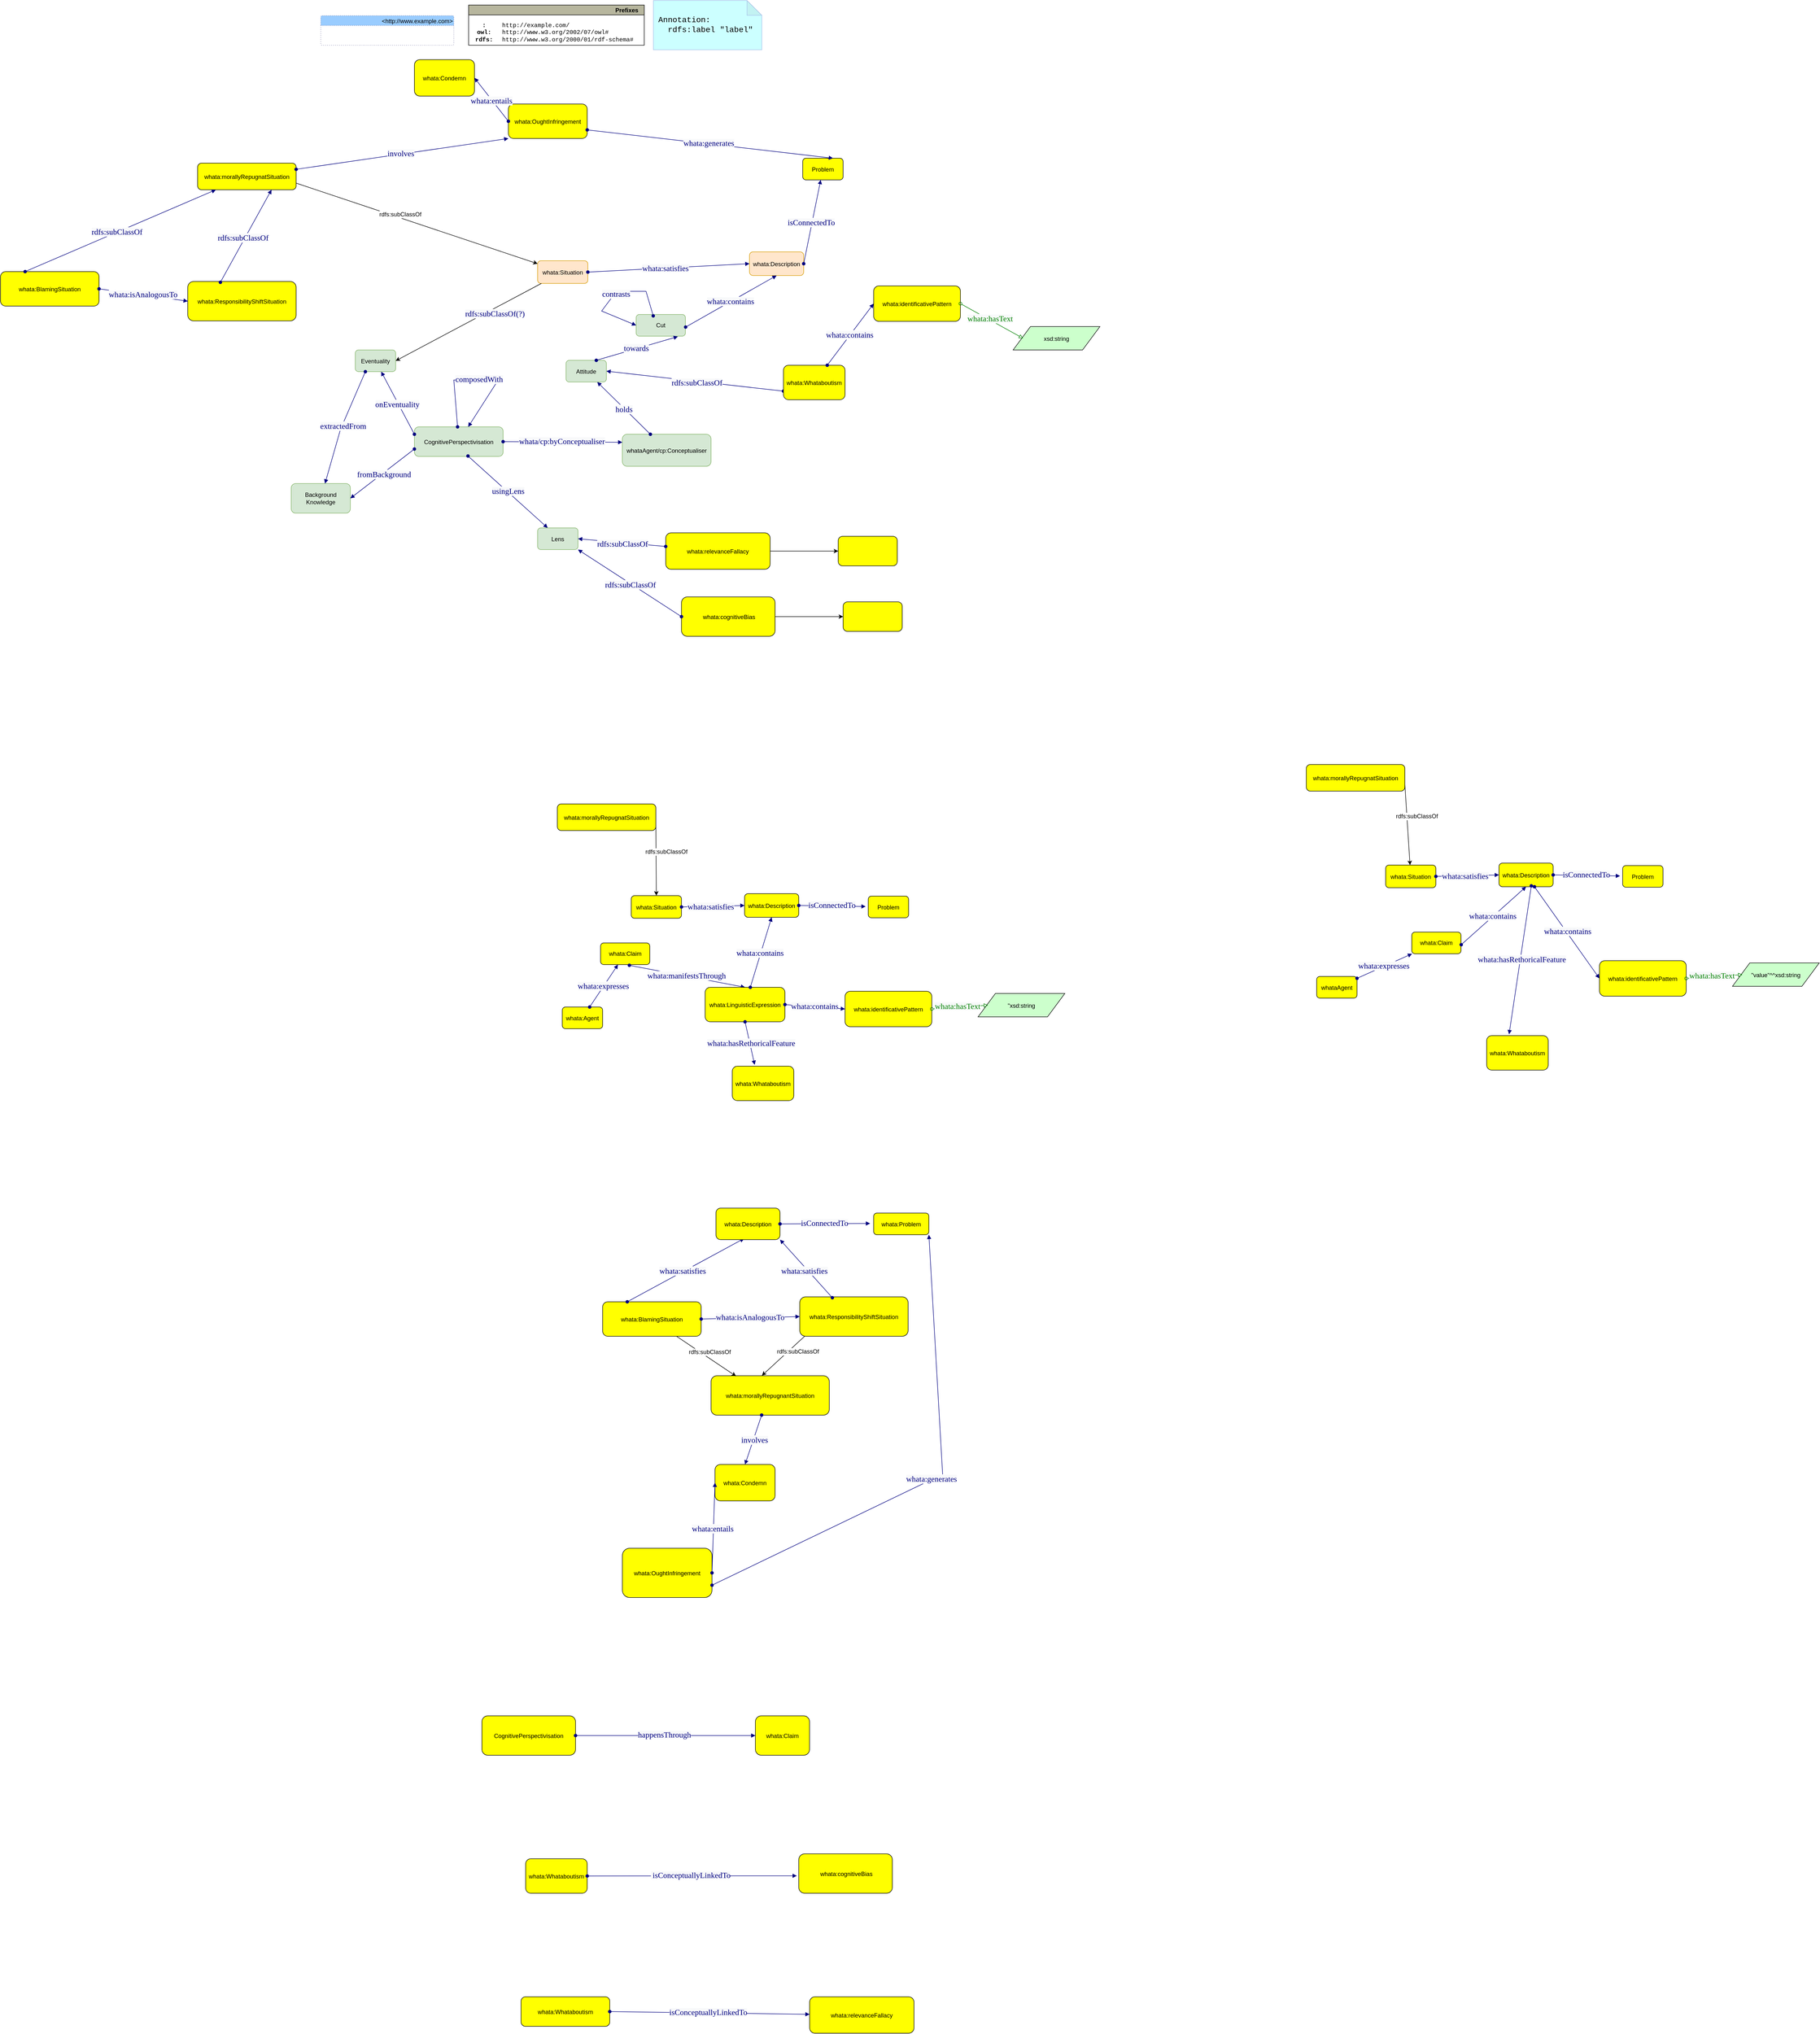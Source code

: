 <mxfile version="24.2.3" type="device">
  <diagram id="Jwiod8rQZpzIl2pZ6A2V" name="Pagina-1">
    <mxGraphModel dx="3047" dy="3079" grid="1" gridSize="10" guides="1" tooltips="1" connect="1" arrows="1" fold="1" page="1" pageScale="1" pageWidth="827" pageHeight="1169" math="0" shadow="0">
      <root>
        <mxCell id="0" />
        <mxCell id="1" parent="0" />
        <mxCell id="ULQofd9ogazBDOCy_c4V-1" value="whata:Situation" style="graphMlID=n4;shape=rect;rounded=1;arcsize=30;fillColor=#ffff00;strokeColor=#000000;strokeWidth=1.0" vertex="1" parent="1">
          <mxGeometry x="-300" y="-34" width="101.97" height="46" as="geometry" />
        </mxCell>
        <mxCell id="ULQofd9ogazBDOCy_c4V-2" value="&quot;xsd:string" style="graphMlID=n6;shape=parallelogram;fillColor=#ccffcc;strokeColor=#000000;strokeWidth=1.0" vertex="1" parent="1">
          <mxGeometry x="403.82" y="164.5" width="176.18" height="47.5" as="geometry" />
        </mxCell>
        <mxCell id="ULQofd9ogazBDOCy_c4V-20" value="" style="graphMlID=e0;rounded=0;endArrow=block;strokeColor=#000080;strokeWidth=1.0;startArrow=oval;startFill=1;endFill=1;entryX=0;entryY=0.5;entryDx=0;entryDy=0;exitX=1;exitY=0.5;exitDx=0;exitDy=0;" edge="1" parent="1" source="ULQofd9ogazBDOCy_c4V-1" target="ULQofd9ogazBDOCy_c4V-34">
          <mxGeometry relative="1" as="geometry">
            <mxPoint x="-310" y="-56" as="sourcePoint" />
            <mxPoint x="-120" y="-56.45" as="targetPoint" />
          </mxGeometry>
        </mxCell>
        <mxCell id="ULQofd9ogazBDOCy_c4V-21" value="&lt;span style=&quot;color: rgb(0 , 0 , 128) ; font-family: &amp;quot;dialog&amp;quot; ; font-size: 16px ; background-color: rgb(248 , 249 , 250)&quot;&gt;whata:satisfies&lt;/span&gt;" style="text;html=1;align=center;verticalAlign=middle;resizable=0;points=[];labelBackgroundColor=#ffffff;" vertex="1" connectable="0" parent="ULQofd9ogazBDOCy_c4V-20">
          <mxGeometry x="-0.017" y="2" relative="1" as="geometry">
            <mxPoint x="-4" y="2" as="offset" />
          </mxGeometry>
        </mxCell>
        <mxCell id="ULQofd9ogazBDOCy_c4V-34" value="whata:Description" style="graphMlID=n4;shape=rect;rounded=1;arcsize=30;fillColor=#ffff00;strokeColor=#000000;strokeWidth=1.0" vertex="1" parent="1">
          <mxGeometry x="-70" y="-38" width="110" height="48" as="geometry" />
        </mxCell>
        <mxCell id="ULQofd9ogazBDOCy_c4V-35" value="whata:Agent" style="graphMlID=n4;shape=rect;rounded=1;arcsize=30;fillColor=#ffff00;strokeColor=#000000;strokeWidth=1.0" vertex="1" parent="1">
          <mxGeometry x="-440" y="192" width="81.968" height="44" as="geometry" />
        </mxCell>
        <mxCell id="ULQofd9ogazBDOCy_c4V-37" value="whata:Claim" style="whiteSpace=wrap;html=1;fillColor=#ffff00;strokeColor=#000000;rounded=1;strokeWidth=1;" vertex="1" parent="1">
          <mxGeometry x="-362.28" y="62" width="100" height="44" as="geometry" />
        </mxCell>
        <mxCell id="ULQofd9ogazBDOCy_c4V-39" value="" style="graphMlID=e0;rounded=0;endArrow=block;strokeColor=#000080;strokeWidth=1.0;startArrow=oval;startFill=1;endFill=1" edge="1" parent="1" source="ULQofd9ogazBDOCy_c4V-35" target="ULQofd9ogazBDOCy_c4V-37">
          <mxGeometry relative="1" as="geometry">
            <mxPoint x="-307" y="67.632" as="sourcePoint" />
            <mxPoint x="-160" y="68" as="targetPoint" />
          </mxGeometry>
        </mxCell>
        <mxCell id="ULQofd9ogazBDOCy_c4V-40" value="&lt;span style=&quot;color: rgb(0 , 0 , 128) ; font-family: &amp;quot;dialog&amp;quot; ; font-size: 16px ; background-color: rgb(248 , 249 , 250)&quot;&gt;whata:expresses&lt;/span&gt;" style="text;html=1;align=center;verticalAlign=middle;resizable=0;points=[];labelBackgroundColor=#ffffff;" vertex="1" connectable="0" parent="ULQofd9ogazBDOCy_c4V-39">
          <mxGeometry x="-0.017" y="2" relative="1" as="geometry">
            <mxPoint as="offset" />
          </mxGeometry>
        </mxCell>
        <mxCell id="ULQofd9ogazBDOCy_c4V-43" value="" style="graphMlID=e0;rounded=0;endArrow=block;strokeColor=#000080;strokeWidth=1.0;startArrow=oval;startFill=1;endFill=1;exitX=0.585;exitY=1.032;exitDx=0;exitDy=0;exitPerimeter=0;entryX=0.5;entryY=0;entryDx=0;entryDy=0;" edge="1" parent="1" source="ULQofd9ogazBDOCy_c4V-37" target="ULQofd9ogazBDOCy_c4V-45">
          <mxGeometry relative="1" as="geometry">
            <mxPoint x="-210" y="202.082" as="sourcePoint" />
            <mxPoint x="-110" y="182" as="targetPoint" />
          </mxGeometry>
        </mxCell>
        <mxCell id="ULQofd9ogazBDOCy_c4V-44" value="&lt;span style=&quot;color: rgb(0 , 0 , 128) ; font-family: &amp;quot;dialog&amp;quot; ; font-size: 16px ; background-color: rgb(248 , 249 , 250)&quot;&gt;whata:manifestsThrough&lt;/span&gt;" style="text;html=1;align=center;verticalAlign=middle;resizable=0;points=[];labelBackgroundColor=#ffffff;" vertex="1" connectable="0" parent="ULQofd9ogazBDOCy_c4V-43">
          <mxGeometry x="-0.017" y="2" relative="1" as="geometry">
            <mxPoint as="offset" />
          </mxGeometry>
        </mxCell>
        <mxCell id="ULQofd9ogazBDOCy_c4V-45" value="whata:LinguisticExpression" style="graphMlID=n4;shape=rect;rounded=1;arcsize=30;fillColor=#ffff00;strokeColor=#000000;strokeWidth=1.0" vertex="1" parent="1">
          <mxGeometry x="-150" y="152" width="161.97" height="70" as="geometry" />
        </mxCell>
        <mxCell id="ULQofd9ogazBDOCy_c4V-46" value="" style="graphMlID=e0;rounded=0;endArrow=block;strokeColor=#000080;strokeWidth=1.0;startArrow=oval;startFill=1;endFill=1;exitX=0.5;exitY=1;exitDx=0;exitDy=0;entryX=0.364;entryY=-0.04;entryDx=0;entryDy=0;entryPerimeter=0;" edge="1" parent="1" source="ULQofd9ogazBDOCy_c4V-45" target="ULQofd9ogazBDOCy_c4V-48">
          <mxGeometry relative="1" as="geometry">
            <mxPoint x="-114.37" y="222.002" as="sourcePoint" />
            <mxPoint x="-114" y="342" as="targetPoint" />
          </mxGeometry>
        </mxCell>
        <mxCell id="ULQofd9ogazBDOCy_c4V-47" value="&lt;span style=&quot;color: rgb(0 , 0 , 128) ; font-family: &amp;quot;dialog&amp;quot; ; font-size: 16px ; background-color: rgb(248 , 249 , 250)&quot;&gt;whata:hasRethoricalFeature&lt;/span&gt;" style="text;html=1;align=center;verticalAlign=middle;resizable=0;points=[];labelBackgroundColor=#ffffff;" vertex="1" connectable="0" parent="ULQofd9ogazBDOCy_c4V-46">
          <mxGeometry x="-0.017" y="2" relative="1" as="geometry">
            <mxPoint as="offset" />
          </mxGeometry>
        </mxCell>
        <mxCell id="ULQofd9ogazBDOCy_c4V-48" value="whata:Whataboutism" style="graphMlID=n4;shape=rect;rounded=1;arcsize=30;fillColor=#ffff00;strokeColor=#000000;strokeWidth=1.0" vertex="1" parent="1">
          <mxGeometry x="-95" y="312" width="125" height="70" as="geometry" />
        </mxCell>
        <mxCell id="ULQofd9ogazBDOCy_c4V-49" value="" style="graphMlID=e0;rounded=0;endArrow=block;strokeColor=#000080;strokeWidth=1.0;startArrow=oval;startFill=1;endFill=1;exitX=1;exitY=0.5;exitDx=0;exitDy=0;entryX=0;entryY=0.5;entryDx=0;entryDy=0;" edge="1" parent="1" source="ULQofd9ogazBDOCy_c4V-45" target="ULQofd9ogazBDOCy_c4V-52">
          <mxGeometry relative="1" as="geometry">
            <mxPoint x="-60" y="192" as="sourcePoint" />
            <mxPoint x="92.97" y="191.66" as="targetPoint" />
          </mxGeometry>
        </mxCell>
        <mxCell id="ULQofd9ogazBDOCy_c4V-50" value="&lt;span style=&quot;color: rgb(0 , 0 , 128) ; font-family: &amp;quot;dialog&amp;quot; ; font-size: 16px ; background-color: rgb(248 , 249 , 250)&quot;&gt;whata:contains&lt;/span&gt;" style="text;html=1;align=center;verticalAlign=middle;resizable=0;points=[];labelBackgroundColor=#ffffff;" vertex="1" connectable="0" parent="ULQofd9ogazBDOCy_c4V-49">
          <mxGeometry x="-0.017" y="2" relative="1" as="geometry">
            <mxPoint as="offset" />
          </mxGeometry>
        </mxCell>
        <mxCell id="ULQofd9ogazBDOCy_c4V-52" value="whata:identificativePattern" style="graphMlID=n4;shape=rect;rounded=1;arcsize=30;fillColor=#ffff00;strokeColor=#000000;strokeWidth=1.0" vertex="1" parent="1">
          <mxGeometry x="133.9" y="160" width="176.1" height="72" as="geometry" />
        </mxCell>
        <mxCell id="ULQofd9ogazBDOCy_c4V-53" value="" style="graphMlID=e0;rounded=0;endArrow=block;strokeColor=#000080;strokeWidth=1.0;startArrow=oval;startFill=1;endFill=1;entryX=0.5;entryY=1;entryDx=0;entryDy=0;" edge="1" parent="1" source="ULQofd9ogazBDOCy_c4V-45" target="ULQofd9ogazBDOCy_c4V-34">
          <mxGeometry relative="1" as="geometry">
            <mxPoint x="-120" y="102.082" as="sourcePoint" />
            <mxPoint x="31" y="102" as="targetPoint" />
          </mxGeometry>
        </mxCell>
        <mxCell id="ULQofd9ogazBDOCy_c4V-54" value="&lt;span style=&quot;color: rgb(0 , 0 , 128) ; font-family: &amp;quot;dialog&amp;quot; ; font-size: 16px ; background-color: rgb(248 , 249 , 250)&quot;&gt;whata:contains&lt;/span&gt;" style="text;html=1;align=center;verticalAlign=middle;resizable=0;points=[];labelBackgroundColor=#ffffff;" vertex="1" connectable="0" parent="ULQofd9ogazBDOCy_c4V-53">
          <mxGeometry x="-0.017" y="2" relative="1" as="geometry">
            <mxPoint as="offset" />
          </mxGeometry>
        </mxCell>
        <mxCell id="ULQofd9ogazBDOCy_c4V-57" value="" style="graphMlID=e2;rounded=0;endArrow=block;strokeColor=#008000;strokeWidth=1.0;startArrow=oval;startFill=0;endFill=0;exitX=1;exitY=0.5;exitDx=0;exitDy=0;entryX=0.115;entryY=0.503;entryDx=0;entryDy=0;entryPerimeter=0;" edge="1" parent="1" source="ULQofd9ogazBDOCy_c4V-52" target="ULQofd9ogazBDOCy_c4V-2">
          <mxGeometry relative="1" as="geometry">
            <mxPoint x="270" y="185.38" as="sourcePoint" />
            <mxPoint x="470" y="186" as="targetPoint" />
          </mxGeometry>
        </mxCell>
        <mxCell id="ULQofd9ogazBDOCy_c4V-58" value="&lt;span style=&quot;color: rgb(0 , 128 , 0) ; font-family: &amp;quot;dialog&amp;quot; ; font-size: 16px ; background-color: rgb(248 , 249 , 250)&quot;&gt;whata:hasText&lt;/span&gt;" style="text;html=1;align=center;verticalAlign=middle;resizable=0;points=[];labelBackgroundColor=#ffffff;" vertex="1" connectable="0" parent="ULQofd9ogazBDOCy_c4V-57">
          <mxGeometry x="-0.09" y="3" relative="1" as="geometry">
            <mxPoint as="offset" />
          </mxGeometry>
        </mxCell>
        <mxCell id="ULQofd9ogazBDOCy_c4V-59" value="whata:BlamingSituation" style="graphMlID=n4;shape=rect;rounded=1;arcsize=30;fillColor=#ffff00;strokeColor=#000000;strokeWidth=1.0" vertex="1" parent="1">
          <mxGeometry x="-358.03" y="790" width="200" height="70" as="geometry" />
        </mxCell>
        <mxCell id="ULQofd9ogazBDOCy_c4V-60" value="whata:ResponsibilityShiftSituation" style="graphMlID=n4;shape=rect;rounded=1;arcsize=30;fillColor=#ffff00;strokeColor=#000000;strokeWidth=1.0" vertex="1" parent="1">
          <mxGeometry x="41.97" y="780" width="220" height="80" as="geometry" />
        </mxCell>
        <mxCell id="ULQofd9ogazBDOCy_c4V-61" value="" style="graphMlID=e0;rounded=0;endArrow=block;strokeColor=#000080;strokeWidth=1.0;startArrow=oval;startFill=1;endFill=1;exitX=1;exitY=0.5;exitDx=0;exitDy=0;entryX=0;entryY=0.5;entryDx=0;entryDy=0;" edge="1" parent="1" source="ULQofd9ogazBDOCy_c4V-59" target="ULQofd9ogazBDOCy_c4V-60">
          <mxGeometry relative="1" as="geometry">
            <mxPoint x="11.97" y="650.082" as="sourcePoint" />
            <mxPoint x="162.97" y="650" as="targetPoint" />
          </mxGeometry>
        </mxCell>
        <mxCell id="ULQofd9ogazBDOCy_c4V-62" value="&lt;span style=&quot;color: rgb(0 , 0 , 128) ; font-family: &amp;quot;dialog&amp;quot; ; font-size: 16px ; background-color: rgb(248 , 249 , 250)&quot;&gt;whata:isAnalogousTo&lt;/span&gt;" style="text;html=1;align=center;verticalAlign=middle;resizable=0;points=[];labelBackgroundColor=#ffffff;" vertex="1" connectable="0" parent="ULQofd9ogazBDOCy_c4V-61">
          <mxGeometry x="-0.017" y="2" relative="1" as="geometry">
            <mxPoint as="offset" />
          </mxGeometry>
        </mxCell>
        <mxCell id="ULQofd9ogazBDOCy_c4V-64" value="" style="graphMlID=e0;rounded=0;endArrow=block;strokeColor=#000080;strokeWidth=1.0;startArrow=oval;startFill=1;endFill=1;entryX=0.44;entryY=0.963;entryDx=0;entryDy=0;exitX=0.25;exitY=0;exitDx=0;exitDy=0;entryPerimeter=0;" edge="1" parent="1" target="ULQofd9ogazBDOCy_c4V-66" source="ULQofd9ogazBDOCy_c4V-59">
          <mxGeometry relative="1" as="geometry">
            <mxPoint x="-258.03" y="582" as="sourcePoint" />
            <mxPoint x="-180.03" y="537.55" as="targetPoint" />
          </mxGeometry>
        </mxCell>
        <mxCell id="ULQofd9ogazBDOCy_c4V-65" value="&lt;span style=&quot;color: rgb(0 , 0 , 128) ; font-family: &amp;quot;dialog&amp;quot; ; font-size: 16px ; background-color: rgb(248 , 249 , 250)&quot;&gt;whata:satisfies&lt;/span&gt;" style="text;html=1;align=center;verticalAlign=middle;resizable=0;points=[];labelBackgroundColor=#ffffff;" vertex="1" connectable="0" parent="ULQofd9ogazBDOCy_c4V-64">
          <mxGeometry x="-0.017" y="2" relative="1" as="geometry">
            <mxPoint x="-4" y="2" as="offset" />
          </mxGeometry>
        </mxCell>
        <mxCell id="ULQofd9ogazBDOCy_c4V-66" value="whata:Description" style="graphMlID=n4;shape=rect;rounded=1;arcsize=30;fillColor=#ffff00;strokeColor=#000000;strokeWidth=1.0" vertex="1" parent="1">
          <mxGeometry x="-128.03" y="600" width="130" height="64" as="geometry" />
        </mxCell>
        <mxCell id="ULQofd9ogazBDOCy_c4V-67" value="" style="graphMlID=e0;rounded=0;endArrow=block;strokeColor=#000080;strokeWidth=1.0;startArrow=oval;startFill=1;endFill=1;entryX=1;entryY=1;entryDx=0;entryDy=0;exitX=0.301;exitY=0.022;exitDx=0;exitDy=0;exitPerimeter=0;" edge="1" parent="1" target="ULQofd9ogazBDOCy_c4V-66" source="ULQofd9ogazBDOCy_c4V-60">
          <mxGeometry relative="1" as="geometry">
            <mxPoint x="189.97" y="660" as="sourcePoint" />
            <mxPoint x="188.036" y="552.372" as="targetPoint" />
          </mxGeometry>
        </mxCell>
        <mxCell id="ULQofd9ogazBDOCy_c4V-68" value="&lt;span style=&quot;color: rgb(0 , 0 , 128) ; font-family: &amp;quot;dialog&amp;quot; ; font-size: 16px ; background-color: rgb(248 , 249 , 250)&quot;&gt;whata:satisfies&lt;/span&gt;" style="text;html=1;align=center;verticalAlign=middle;resizable=0;points=[];labelBackgroundColor=#ffffff;" vertex="1" connectable="0" parent="ULQofd9ogazBDOCy_c4V-67">
          <mxGeometry x="-0.017" y="2" relative="1" as="geometry">
            <mxPoint x="-4" y="2" as="offset" />
          </mxGeometry>
        </mxCell>
        <mxCell id="ULQofd9ogazBDOCy_c4V-70" value="whata:morallyRepugnantSituation" style="graphMlID=n4;shape=rect;rounded=1;arcsize=30;fillColor=#ffff00;strokeColor=#000000;strokeWidth=1.0" vertex="1" parent="1">
          <mxGeometry x="-138.03" y="940" width="240" height="80" as="geometry" />
        </mxCell>
        <mxCell id="ULQofd9ogazBDOCy_c4V-71" value="" style="endArrow=classic;html=1;textDirection=ltr;rounded=0;exitX=0.045;exitY=1;exitDx=0;exitDy=0;exitPerimeter=0;entryX=0.43;entryY=-0.003;entryDx=0;entryDy=0;entryPerimeter=0;" edge="1" parent="1" source="ULQofd9ogazBDOCy_c4V-60" target="ULQofd9ogazBDOCy_c4V-70">
          <mxGeometry width="50" height="50" relative="1" as="geometry">
            <mxPoint x="-18.03" y="770" as="sourcePoint" />
            <mxPoint x="-8.03" y="780" as="targetPoint" />
          </mxGeometry>
        </mxCell>
        <mxCell id="ULQofd9ogazBDOCy_c4V-72" value="rdfs:subClassOf" style="text;html=1;align=center;verticalAlign=middle;resizable=0;points=[];labelBackgroundColor=#ffffff;rotation=0;" vertex="1" connectable="0" parent="ULQofd9ogazBDOCy_c4V-71">
          <mxGeometry x="-0.221" relative="1" as="geometry">
            <mxPoint x="19.95" as="offset" />
          </mxGeometry>
        </mxCell>
        <mxCell id="ULQofd9ogazBDOCy_c4V-73" value="" style="endArrow=classic;html=1;textDirection=ltr;rounded=0;exitX=0.75;exitY=1;exitDx=0;exitDy=0;entryX=0.211;entryY=0.011;entryDx=0;entryDy=0;entryPerimeter=0;" edge="1" parent="1" source="ULQofd9ogazBDOCy_c4V-59" target="ULQofd9ogazBDOCy_c4V-70">
          <mxGeometry width="50" height="50" relative="1" as="geometry">
            <mxPoint x="161.97" y="750" as="sourcePoint" />
            <mxPoint x="39.97" y="830" as="targetPoint" />
          </mxGeometry>
        </mxCell>
        <mxCell id="ULQofd9ogazBDOCy_c4V-74" value="rdfs:subClassOf" style="text;html=1;align=center;verticalAlign=middle;resizable=0;points=[];labelBackgroundColor=#ffffff;rotation=0;" vertex="1" connectable="0" parent="ULQofd9ogazBDOCy_c4V-73">
          <mxGeometry x="-0.221" relative="1" as="geometry">
            <mxPoint x="19.95" as="offset" />
          </mxGeometry>
        </mxCell>
        <mxCell id="ULQofd9ogazBDOCy_c4V-75" value="" style="graphMlID=e0;rounded=0;endArrow=block;strokeColor=#000080;strokeWidth=1.0;startArrow=oval;startFill=1;endFill=1;exitX=1;exitY=0.5;exitDx=0;exitDy=0;entryX=-0.064;entryY=0.48;entryDx=0;entryDy=0;entryPerimeter=0;" edge="1" parent="1" source="ULQofd9ogazBDOCy_c4V-34" target="ULQofd9ogazBDOCy_c4V-77">
          <mxGeometry relative="1" as="geometry">
            <mxPoint x="99" y="-14.688" as="sourcePoint" />
            <mxPoint x="210" y="-8" as="targetPoint" />
          </mxGeometry>
        </mxCell>
        <mxCell id="ULQofd9ogazBDOCy_c4V-76" value="&lt;font face=&quot;dialog&quot; color=&quot;#000080&quot;&gt;&lt;span style=&quot;font-size: 16px; background-color: rgb(248, 249, 250);&quot;&gt;isConnectedTo&lt;/span&gt;&lt;/font&gt;" style="text;html=1;align=center;verticalAlign=middle;resizable=0;points=[];labelBackgroundColor=#ffffff;" vertex="1" connectable="0" parent="ULQofd9ogazBDOCy_c4V-75">
          <mxGeometry x="-0.017" y="2" relative="1" as="geometry">
            <mxPoint as="offset" />
          </mxGeometry>
        </mxCell>
        <mxCell id="ULQofd9ogazBDOCy_c4V-77" value="Problem" style="graphMlID=n4;shape=rect;rounded=1;arcsize=30;fillColor=#ffff00;strokeColor=#000000;strokeWidth=1.0" vertex="1" parent="1">
          <mxGeometry x="180.97" y="-33" width="81.968" height="44" as="geometry" />
        </mxCell>
        <mxCell id="ULQofd9ogazBDOCy_c4V-80" value="" style="graphMlID=e0;rounded=0;endArrow=block;strokeColor=#000080;strokeWidth=1.0;startArrow=oval;startFill=1;endFill=1;exitX=1;exitY=0.5;exitDx=0;exitDy=0;entryX=-0.064;entryY=0.48;entryDx=0;entryDy=0;entryPerimeter=0;" edge="1" parent="1" target="ULQofd9ogazBDOCy_c4V-82" source="ULQofd9ogazBDOCy_c4V-66">
          <mxGeometry relative="1" as="geometry">
            <mxPoint x="0.92" y="622" as="sourcePoint" />
            <mxPoint x="350.08" y="625" as="targetPoint" />
          </mxGeometry>
        </mxCell>
        <mxCell id="ULQofd9ogazBDOCy_c4V-81" value="&lt;font face=&quot;dialog&quot; color=&quot;#000080&quot;&gt;&lt;span style=&quot;font-size: 16px; background-color: rgb(248, 249, 250);&quot;&gt;isConnectedTo&lt;/span&gt;&lt;/font&gt;" style="text;html=1;align=center;verticalAlign=middle;resizable=0;points=[];labelBackgroundColor=#ffffff;" vertex="1" connectable="0" parent="ULQofd9ogazBDOCy_c4V-80">
          <mxGeometry x="-0.017" y="2" relative="1" as="geometry">
            <mxPoint as="offset" />
          </mxGeometry>
        </mxCell>
        <mxCell id="ULQofd9ogazBDOCy_c4V-82" value="whata:Problem" style="graphMlID=n4;shape=rect;rounded=1;arcsize=30;fillColor=#ffff00;strokeColor=#000000;strokeWidth=1.0" vertex="1" parent="1">
          <mxGeometry x="191.97" y="610" width="112.1" height="44" as="geometry" />
        </mxCell>
        <mxCell id="ULQofd9ogazBDOCy_c4V-83" value="" style="graphMlID=e0;rounded=0;endArrow=block;strokeColor=#000080;strokeWidth=1.0;startArrow=oval;startFill=1;endFill=1;exitX=0.428;exitY=0.998;exitDx=0;exitDy=0;exitPerimeter=0;entryX=0.5;entryY=0;entryDx=0;entryDy=0;" edge="1" parent="1" source="ULQofd9ogazBDOCy_c4V-70" target="ULQofd9ogazBDOCy_c4V-85">
          <mxGeometry relative="1" as="geometry">
            <mxPoint x="-184.03" y="1280.082" as="sourcePoint" />
            <mxPoint x="-33.03" y="1230" as="targetPoint" />
          </mxGeometry>
        </mxCell>
        <mxCell id="ULQofd9ogazBDOCy_c4V-84" value="&lt;span style=&quot;color: rgb(0 , 0 , 128) ; font-family: &amp;quot;dialog&amp;quot; ; font-size: 16px ; background-color: rgb(248 , 249 , 250)&quot;&gt;involves&lt;/span&gt;" style="text;html=1;align=center;verticalAlign=middle;resizable=0;points=[];labelBackgroundColor=#ffffff;" vertex="1" connectable="0" parent="ULQofd9ogazBDOCy_c4V-83">
          <mxGeometry x="-0.017" y="2" relative="1" as="geometry">
            <mxPoint as="offset" />
          </mxGeometry>
        </mxCell>
        <mxCell id="ULQofd9ogazBDOCy_c4V-85" value="whata:Condemn" style="graphMlID=n4;shape=rect;rounded=1;arcsize=30;fillColor=#ffff00;strokeColor=#000000;strokeWidth=1.0" vertex="1" parent="1">
          <mxGeometry x="-130" y="1120" width="121.97" height="74" as="geometry" />
        </mxCell>
        <mxCell id="ULQofd9ogazBDOCy_c4V-86" value="whata:OughtInfringement" style="graphMlID=n4;shape=rect;rounded=1;arcsize=30;fillColor=#ffff00;strokeColor=#000000;strokeWidth=1.0" vertex="1" parent="1">
          <mxGeometry x="-318.03" y="1290" width="181.97" height="100" as="geometry" />
        </mxCell>
        <mxCell id="ULQofd9ogazBDOCy_c4V-87" value="" style="graphMlID=e0;rounded=0;endArrow=block;strokeColor=#000080;strokeWidth=1.0;startArrow=oval;startFill=1;endFill=1;exitX=1;exitY=0.5;exitDx=0;exitDy=0;entryX=0;entryY=0.5;entryDx=0;entryDy=0;" edge="1" parent="1" source="ULQofd9ogazBDOCy_c4V-86" target="ULQofd9ogazBDOCy_c4V-85">
          <mxGeometry relative="1" as="geometry">
            <mxPoint x="-264.55" y="1266.76" as="sourcePoint" />
            <mxPoint x="-109.55" y="1273" as="targetPoint" />
          </mxGeometry>
        </mxCell>
        <mxCell id="ULQofd9ogazBDOCy_c4V-88" value="&lt;span style=&quot;color: rgb(0 , 0 , 128) ; font-family: &amp;quot;dialog&amp;quot; ; font-size: 16px ; background-color: rgb(248 , 249 , 250)&quot;&gt;whata:entails&lt;/span&gt;" style="text;html=1;align=center;verticalAlign=middle;resizable=0;points=[];labelBackgroundColor=#ffffff;" vertex="1" connectable="0" parent="ULQofd9ogazBDOCy_c4V-87">
          <mxGeometry x="-0.017" y="2" relative="1" as="geometry">
            <mxPoint as="offset" />
          </mxGeometry>
        </mxCell>
        <mxCell id="ULQofd9ogazBDOCy_c4V-89" value="" style="graphMlID=e0;rounded=0;endArrow=block;strokeColor=#000080;strokeWidth=1.0;startArrow=oval;startFill=1;endFill=1;exitX=1;exitY=0.75;exitDx=0;exitDy=0;entryX=1;entryY=1;entryDx=0;entryDy=0;" edge="1" parent="1" source="ULQofd9ogazBDOCy_c4V-86" target="ULQofd9ogazBDOCy_c4V-82">
          <mxGeometry relative="1" as="geometry">
            <mxPoint x="73.94" y="1411.44" as="sourcePoint" />
            <mxPoint x="643.37" y="750" as="targetPoint" />
            <Array as="points">
              <mxPoint x="331.97" y="1140" />
            </Array>
          </mxGeometry>
        </mxCell>
        <mxCell id="ULQofd9ogazBDOCy_c4V-90" value="&lt;font face=&quot;dialog&quot; color=&quot;#000080&quot;&gt;&lt;span style=&quot;font-size: 16px; background-color: rgb(248, 249, 250);&quot;&gt;whata:generates&lt;/span&gt;&lt;/font&gt;" style="text;html=1;align=center;verticalAlign=middle;resizable=0;points=[];labelBackgroundColor=#ffffff;" vertex="1" connectable="0" parent="ULQofd9ogazBDOCy_c4V-89">
          <mxGeometry x="-0.017" y="2" relative="1" as="geometry">
            <mxPoint as="offset" />
          </mxGeometry>
        </mxCell>
        <mxCell id="ULQofd9ogazBDOCy_c4V-92" value="CognitivePerspectivisation" style="graphMlID=n4;shape=rect;rounded=1;arcsize=30;fillColor=#ffff00;strokeColor=#000000;strokeWidth=1.0" vertex="1" parent="1">
          <mxGeometry x="-603" y="1630" width="190" height="80" as="geometry" />
        </mxCell>
        <mxCell id="ULQofd9ogazBDOCy_c4V-93" value="whata:Situation" style="graphMlID=n4;shape=rect;rounded=1;arcsize=30;fillColor=#ffff00;strokeColor=#000000;strokeWidth=1.0" vertex="1" parent="1">
          <mxGeometry x="1231" y="-96" width="101.97" height="46" as="geometry" />
        </mxCell>
        <mxCell id="ULQofd9ogazBDOCy_c4V-94" value="&quot;value&quot;^^xsd:string" style="graphMlID=n6;shape=parallelogram;fillColor=#ccffcc;strokeColor=#000000;strokeWidth=1.0" vertex="1" parent="1">
          <mxGeometry x="1934.82" y="102.5" width="176.18" height="47.5" as="geometry" />
        </mxCell>
        <mxCell id="ULQofd9ogazBDOCy_c4V-95" value="" style="endArrow=classic;html=1;textDirection=ltr;rounded=0;exitX=1;exitY=0.75;exitDx=0;exitDy=0;entryX=0.5;entryY=0;entryDx=0;entryDy=0;" edge="1" parent="1" source="ULQofd9ogazBDOCy_c4V-134" target="ULQofd9ogazBDOCy_c4V-1">
          <mxGeometry width="50" height="50" relative="1" as="geometry">
            <mxPoint x="-257.28" y="-188" as="sourcePoint" />
            <mxPoint x="-5.544" y="-186.78" as="targetPoint" />
          </mxGeometry>
        </mxCell>
        <mxCell id="ULQofd9ogazBDOCy_c4V-96" value="rdfs:subClassOf" style="text;html=1;align=center;verticalAlign=middle;resizable=0;points=[];labelBackgroundColor=#ffffff;rotation=0;" vertex="1" connectable="0" parent="ULQofd9ogazBDOCy_c4V-95">
          <mxGeometry x="-0.221" relative="1" as="geometry">
            <mxPoint x="19.95" as="offset" />
          </mxGeometry>
        </mxCell>
        <mxCell id="ULQofd9ogazBDOCy_c4V-97" value="" style="graphMlID=e0;rounded=0;endArrow=block;strokeColor=#000080;strokeWidth=1.0;startArrow=oval;startFill=1;endFill=1;entryX=0;entryY=0.5;entryDx=0;entryDy=0;exitX=1;exitY=0.5;exitDx=0;exitDy=0;" edge="1" parent="1" source="ULQofd9ogazBDOCy_c4V-93" target="ULQofd9ogazBDOCy_c4V-99">
          <mxGeometry relative="1" as="geometry">
            <mxPoint x="1221" y="-118" as="sourcePoint" />
            <mxPoint x="1411" y="-118.45" as="targetPoint" />
          </mxGeometry>
        </mxCell>
        <mxCell id="ULQofd9ogazBDOCy_c4V-98" value="&lt;span style=&quot;color: rgb(0 , 0 , 128) ; font-family: &amp;quot;dialog&amp;quot; ; font-size: 16px ; background-color: rgb(248 , 249 , 250)&quot;&gt;whata:satisfies&lt;/span&gt;" style="text;html=1;align=center;verticalAlign=middle;resizable=0;points=[];labelBackgroundColor=#ffffff;" vertex="1" connectable="0" parent="ULQofd9ogazBDOCy_c4V-97">
          <mxGeometry x="-0.017" y="2" relative="1" as="geometry">
            <mxPoint x="-4" y="2" as="offset" />
          </mxGeometry>
        </mxCell>
        <mxCell id="ULQofd9ogazBDOCy_c4V-99" value="whata:Description" style="graphMlID=n4;shape=rect;rounded=1;arcsize=30;fillColor=#ffff00;strokeColor=#000000;strokeWidth=1.0" vertex="1" parent="1">
          <mxGeometry x="1461" y="-100" width="110" height="48" as="geometry" />
        </mxCell>
        <mxCell id="ULQofd9ogazBDOCy_c4V-100" value="whataAgent" style="graphMlID=n4;shape=rect;rounded=1;arcsize=30;fillColor=#ffff00;strokeColor=#000000;strokeWidth=1.0" vertex="1" parent="1">
          <mxGeometry x="1091" y="130" width="81.968" height="44" as="geometry" />
        </mxCell>
        <mxCell id="ULQofd9ogazBDOCy_c4V-101" value="whata:Claim" style="whiteSpace=wrap;html=1;fillColor=#ffff00;strokeColor=#000000;rounded=1;strokeWidth=1;" vertex="1" parent="1">
          <mxGeometry x="1284" y="40" width="100" height="44" as="geometry" />
        </mxCell>
        <mxCell id="ULQofd9ogazBDOCy_c4V-102" value="" style="graphMlID=e0;rounded=0;endArrow=block;strokeColor=#000080;strokeWidth=1.0;startArrow=oval;startFill=1;endFill=1" edge="1" parent="1" source="ULQofd9ogazBDOCy_c4V-100" target="ULQofd9ogazBDOCy_c4V-101">
          <mxGeometry relative="1" as="geometry">
            <mxPoint x="1224" y="5.632" as="sourcePoint" />
            <mxPoint x="1371" y="6" as="targetPoint" />
          </mxGeometry>
        </mxCell>
        <mxCell id="ULQofd9ogazBDOCy_c4V-103" value="&lt;span style=&quot;color: rgb(0 , 0 , 128) ; font-family: &amp;quot;dialog&amp;quot; ; font-size: 16px ; background-color: rgb(248 , 249 , 250)&quot;&gt;whata:expresses&lt;/span&gt;" style="text;html=1;align=center;verticalAlign=middle;resizable=0;points=[];labelBackgroundColor=#ffffff;" vertex="1" connectable="0" parent="ULQofd9ogazBDOCy_c4V-102">
          <mxGeometry x="-0.017" y="2" relative="1" as="geometry">
            <mxPoint as="offset" />
          </mxGeometry>
        </mxCell>
        <mxCell id="ULQofd9ogazBDOCy_c4V-107" value="" style="graphMlID=e0;rounded=0;endArrow=block;strokeColor=#000080;strokeWidth=1.0;startArrow=oval;startFill=1;endFill=1;exitX=0.597;exitY=0.962;exitDx=0;exitDy=0;entryX=0.364;entryY=-0.04;entryDx=0;entryDy=0;entryPerimeter=0;exitPerimeter=0;" edge="1" parent="1" source="ULQofd9ogazBDOCy_c4V-99" target="ULQofd9ogazBDOCy_c4V-109">
          <mxGeometry relative="1" as="geometry">
            <mxPoint x="1461.985" y="160" as="sourcePoint" />
            <mxPoint x="1417" y="280" as="targetPoint" />
          </mxGeometry>
        </mxCell>
        <mxCell id="ULQofd9ogazBDOCy_c4V-108" value="&lt;span style=&quot;color: rgb(0 , 0 , 128) ; font-family: &amp;quot;dialog&amp;quot; ; font-size: 16px ; background-color: rgb(248 , 249 , 250)&quot;&gt;whata:hasRethoricalFeature&lt;/span&gt;" style="text;html=1;align=center;verticalAlign=middle;resizable=0;points=[];labelBackgroundColor=#ffffff;" vertex="1" connectable="0" parent="ULQofd9ogazBDOCy_c4V-107">
          <mxGeometry x="-0.017" y="2" relative="1" as="geometry">
            <mxPoint as="offset" />
          </mxGeometry>
        </mxCell>
        <mxCell id="ULQofd9ogazBDOCy_c4V-109" value="whata:Whataboutism" style="graphMlID=n4;shape=rect;rounded=1;arcsize=30;fillColor=#ffff00;strokeColor=#000000;strokeWidth=1.0" vertex="1" parent="1">
          <mxGeometry x="1436" y="250" width="125" height="70" as="geometry" />
        </mxCell>
        <mxCell id="ULQofd9ogazBDOCy_c4V-110" value="" style="graphMlID=e0;rounded=0;endArrow=block;strokeColor=#000080;strokeWidth=1.0;startArrow=oval;startFill=1;endFill=1;entryX=0;entryY=0.5;entryDx=0;entryDy=0;" edge="1" parent="1" source="ULQofd9ogazBDOCy_c4V-99" target="ULQofd9ogazBDOCy_c4V-112">
          <mxGeometry relative="1" as="geometry">
            <mxPoint x="1542.97" y="125" as="sourcePoint" />
            <mxPoint x="1623.97" y="129.66" as="targetPoint" />
          </mxGeometry>
        </mxCell>
        <mxCell id="ULQofd9ogazBDOCy_c4V-111" value="&lt;span style=&quot;color: rgb(0 , 0 , 128) ; font-family: &amp;quot;dialog&amp;quot; ; font-size: 16px ; background-color: rgb(248 , 249 , 250)&quot;&gt;whata:contains&lt;/span&gt;" style="text;html=1;align=center;verticalAlign=middle;resizable=0;points=[];labelBackgroundColor=#ffffff;" vertex="1" connectable="0" parent="ULQofd9ogazBDOCy_c4V-110">
          <mxGeometry x="-0.017" y="2" relative="1" as="geometry">
            <mxPoint as="offset" />
          </mxGeometry>
        </mxCell>
        <mxCell id="ULQofd9ogazBDOCy_c4V-112" value="whata:identificativePattern" style="graphMlID=n4;shape=rect;rounded=1;arcsize=30;fillColor=#ffff00;strokeColor=#000000;strokeWidth=1.0" vertex="1" parent="1">
          <mxGeometry x="1664.9" y="98" width="176.1" height="72" as="geometry" />
        </mxCell>
        <mxCell id="ULQofd9ogazBDOCy_c4V-113" value="" style="graphMlID=e0;rounded=0;endArrow=block;strokeColor=#000080;strokeWidth=1.0;startArrow=oval;startFill=1;endFill=1;entryX=0.5;entryY=1;entryDx=0;entryDy=0;exitX=1.004;exitY=0.581;exitDx=0;exitDy=0;exitPerimeter=0;" edge="1" parent="1" source="ULQofd9ogazBDOCy_c4V-101" target="ULQofd9ogazBDOCy_c4V-99">
          <mxGeometry relative="1" as="geometry">
            <mxPoint x="1472.666" y="90" as="sourcePoint" />
            <mxPoint x="1562" y="40" as="targetPoint" />
          </mxGeometry>
        </mxCell>
        <mxCell id="ULQofd9ogazBDOCy_c4V-114" value="&lt;span style=&quot;color: rgb(0 , 0 , 128) ; font-family: &amp;quot;dialog&amp;quot; ; font-size: 16px ; background-color: rgb(248 , 249 , 250)&quot;&gt;whata:contains&lt;/span&gt;" style="text;html=1;align=center;verticalAlign=middle;resizable=0;points=[];labelBackgroundColor=#ffffff;" vertex="1" connectable="0" parent="ULQofd9ogazBDOCy_c4V-113">
          <mxGeometry x="-0.017" y="2" relative="1" as="geometry">
            <mxPoint as="offset" />
          </mxGeometry>
        </mxCell>
        <mxCell id="ULQofd9ogazBDOCy_c4V-115" value="" style="graphMlID=e2;rounded=0;endArrow=block;strokeColor=#008000;strokeWidth=1.0;startArrow=oval;startFill=0;endFill=0;exitX=1;exitY=0.5;exitDx=0;exitDy=0;entryX=0.115;entryY=0.503;entryDx=0;entryDy=0;entryPerimeter=0;" edge="1" parent="1" source="ULQofd9ogazBDOCy_c4V-112" target="ULQofd9ogazBDOCy_c4V-94">
          <mxGeometry relative="1" as="geometry">
            <mxPoint x="1801" y="123.38" as="sourcePoint" />
            <mxPoint x="2001" y="124" as="targetPoint" />
          </mxGeometry>
        </mxCell>
        <mxCell id="ULQofd9ogazBDOCy_c4V-116" value="&lt;span style=&quot;color: rgb(0 , 128 , 0) ; font-family: &amp;quot;dialog&amp;quot; ; font-size: 16px ; background-color: rgb(248 , 249 , 250)&quot;&gt;whata:hasText&lt;/span&gt;" style="text;html=1;align=center;verticalAlign=middle;resizable=0;points=[];labelBackgroundColor=#ffffff;" vertex="1" connectable="0" parent="ULQofd9ogazBDOCy_c4V-115">
          <mxGeometry x="-0.09" y="3" relative="1" as="geometry">
            <mxPoint as="offset" />
          </mxGeometry>
        </mxCell>
        <mxCell id="ULQofd9ogazBDOCy_c4V-117" value="" style="graphMlID=e0;rounded=0;endArrow=block;strokeColor=#000080;strokeWidth=1.0;startArrow=oval;startFill=1;endFill=1;exitX=1;exitY=0.5;exitDx=0;exitDy=0;entryX=-0.064;entryY=0.48;entryDx=0;entryDy=0;entryPerimeter=0;" edge="1" parent="1" source="ULQofd9ogazBDOCy_c4V-99" target="ULQofd9ogazBDOCy_c4V-119">
          <mxGeometry relative="1" as="geometry">
            <mxPoint x="1630" y="-76.688" as="sourcePoint" />
            <mxPoint x="1741" y="-70" as="targetPoint" />
          </mxGeometry>
        </mxCell>
        <mxCell id="ULQofd9ogazBDOCy_c4V-118" value="&lt;font face=&quot;dialog&quot; color=&quot;#000080&quot;&gt;&lt;span style=&quot;font-size: 16px; background-color: rgb(248, 249, 250);&quot;&gt;isConnectedTo&lt;/span&gt;&lt;/font&gt;" style="text;html=1;align=center;verticalAlign=middle;resizable=0;points=[];labelBackgroundColor=#ffffff;" vertex="1" connectable="0" parent="ULQofd9ogazBDOCy_c4V-117">
          <mxGeometry x="-0.017" y="2" relative="1" as="geometry">
            <mxPoint as="offset" />
          </mxGeometry>
        </mxCell>
        <mxCell id="ULQofd9ogazBDOCy_c4V-119" value="Problem" style="graphMlID=n4;shape=rect;rounded=1;arcsize=30;fillColor=#ffff00;strokeColor=#000000;strokeWidth=1.0" vertex="1" parent="1">
          <mxGeometry x="1711.97" y="-95" width="81.968" height="44" as="geometry" />
        </mxCell>
        <mxCell id="ULQofd9ogazBDOCy_c4V-120" value="whata:Claim" style="graphMlID=n4;shape=rect;rounded=1;arcsize=30;fillColor=#ffff00;strokeColor=#000000;strokeWidth=1.0" vertex="1" parent="1">
          <mxGeometry x="-48.03" y="1630" width="110" height="80" as="geometry" />
        </mxCell>
        <mxCell id="ULQofd9ogazBDOCy_c4V-134" value="whata:morallyRepugnatSituation" style="graphMlID=n4;shape=rect;rounded=1;arcsize=30;fillColor=#ffff00;strokeColor=#000000;strokeWidth=1.0" vertex="1" parent="1">
          <mxGeometry x="-450" y="-220" width="200" height="54" as="geometry" />
        </mxCell>
        <mxCell id="ULQofd9ogazBDOCy_c4V-139" value="whata:Whataboutism" style="graphMlID=n4;shape=rect;rounded=1;arcsize=30;fillColor=#ffff00;strokeColor=#000000;strokeWidth=1.0" vertex="1" parent="1">
          <mxGeometry x="-523.56" y="2200" width="180" height="60" as="geometry" />
        </mxCell>
        <mxCell id="ULQofd9ogazBDOCy_c4V-141" value="" style="endArrow=classic;html=1;textDirection=ltr;rounded=0;exitX=1;exitY=0.75;exitDx=0;exitDy=0;" edge="1" parent="1" source="ULQofd9ogazBDOCy_c4V-143" target="ULQofd9ogazBDOCy_c4V-93">
          <mxGeometry width="50" height="50" relative="1" as="geometry">
            <mxPoint x="1262.72" y="-268" as="sourcePoint" />
            <mxPoint x="1271.0" y="-114" as="targetPoint" />
          </mxGeometry>
        </mxCell>
        <mxCell id="ULQofd9ogazBDOCy_c4V-142" value="rdfs:subClassOf" style="text;html=1;align=center;verticalAlign=middle;resizable=0;points=[];labelBackgroundColor=#ffffff;rotation=0;" vertex="1" connectable="0" parent="ULQofd9ogazBDOCy_c4V-141">
          <mxGeometry x="-0.221" relative="1" as="geometry">
            <mxPoint x="19.95" as="offset" />
          </mxGeometry>
        </mxCell>
        <mxCell id="ULQofd9ogazBDOCy_c4V-143" value="whata:morallyRepugnatSituation" style="graphMlID=n4;shape=rect;rounded=1;arcsize=30;fillColor=#ffff00;strokeColor=#000000;strokeWidth=1.0" vertex="1" parent="1">
          <mxGeometry x="1070" y="-300" width="200" height="54" as="geometry" />
        </mxCell>
        <mxCell id="ULQofd9ogazBDOCy_c4V-144" value="whata:Situation" style="graphMlID=n4;shape=rect;rounded=1;arcsize=30;fillColor=#ffe6cc;strokeColor=#d79b00;strokeWidth=1.0" vertex="1" parent="1">
          <mxGeometry x="-490" y="-1322" width="101.97" height="46" as="geometry" />
        </mxCell>
        <mxCell id="ULQofd9ogazBDOCy_c4V-145" value="xsd:string" style="graphMlID=n6;shape=parallelogram;fillColor=#ccffcc;strokeColor=#000000;strokeWidth=1.0" vertex="1" parent="1">
          <mxGeometry x="475.0" y="-1188.5" width="176.18" height="47.5" as="geometry" />
        </mxCell>
        <mxCell id="ULQofd9ogazBDOCy_c4V-146" value="" style="graphMlID=e0;rounded=0;endArrow=block;strokeColor=#000080;strokeWidth=1.0;startArrow=oval;startFill=1;endFill=1;entryX=0;entryY=0.5;entryDx=0;entryDy=0;exitX=1;exitY=0.5;exitDx=0;exitDy=0;" edge="1" parent="1" source="ULQofd9ogazBDOCy_c4V-144" target="ULQofd9ogazBDOCy_c4V-148">
          <mxGeometry relative="1" as="geometry">
            <mxPoint x="-120" y="-998" as="sourcePoint" />
            <mxPoint x="70" y="-998.45" as="targetPoint" />
          </mxGeometry>
        </mxCell>
        <mxCell id="ULQofd9ogazBDOCy_c4V-147" value="&lt;span style=&quot;color: rgb(0 , 0 , 128) ; font-family: &amp;quot;dialog&amp;quot; ; font-size: 16px ; background-color: rgb(248 , 249 , 250)&quot;&gt;whata:satisfies&lt;/span&gt;" style="text;html=1;align=center;verticalAlign=middle;resizable=0;points=[];labelBackgroundColor=#ffffff;" vertex="1" connectable="0" parent="ULQofd9ogazBDOCy_c4V-146">
          <mxGeometry x="-0.017" y="2" relative="1" as="geometry">
            <mxPoint x="-4" y="2" as="offset" />
          </mxGeometry>
        </mxCell>
        <mxCell id="ULQofd9ogazBDOCy_c4V-148" value="whata:Description" style="graphMlID=n4;shape=rect;rounded=1;arcsize=30;fillColor=#ffe6cc;strokeColor=#d79b00;strokeWidth=1.0" vertex="1" parent="1">
          <mxGeometry x="-60" y="-1340" width="110" height="48" as="geometry" />
        </mxCell>
        <mxCell id="ULQofd9ogazBDOCy_c4V-149" value="whataAgent/cp:Conceptualiser" style="graphMlID=n4;shape=rect;rounded=1;arcsize=30;fillColor=#d5e8d4;strokeColor=#82b366;strokeWidth=1.0" vertex="1" parent="1">
          <mxGeometry x="-318.03" y="-970" width="180" height="65" as="geometry" />
        </mxCell>
        <mxCell id="ULQofd9ogazBDOCy_c4V-150" value="Cut" style="whiteSpace=wrap;html=1;fillColor=#d5e8d4;strokeColor=#82b366;rounded=1;strokeWidth=1;" vertex="1" parent="1">
          <mxGeometry x="-290" y="-1213" width="100" height="44" as="geometry" />
        </mxCell>
        <mxCell id="ULQofd9ogazBDOCy_c4V-151" value="" style="graphMlID=e0;rounded=0;endArrow=block;strokeColor=#000080;strokeWidth=1.0;startArrow=oval;startFill=1;endFill=1" edge="1" parent="1" source="ULQofd9ogazBDOCy_c4V-149" target="ULQofd9ogazBDOCy_c4V-282">
          <mxGeometry relative="1" as="geometry">
            <mxPoint x="-117" y="-874.368" as="sourcePoint" />
            <mxPoint x="-310" y="-1080" as="targetPoint" />
          </mxGeometry>
        </mxCell>
        <mxCell id="ULQofd9ogazBDOCy_c4V-152" value="&lt;span style=&quot;color: rgb(0 , 0 , 128) ; font-family: &amp;quot;dialog&amp;quot; ; font-size: 16px ; background-color: rgb(248 , 249 , 250)&quot;&gt;holds&lt;/span&gt;" style="text;html=1;align=center;verticalAlign=middle;resizable=0;points=[];labelBackgroundColor=#ffffff;" vertex="1" connectable="0" parent="ULQofd9ogazBDOCy_c4V-151">
          <mxGeometry x="-0.017" y="2" relative="1" as="geometry">
            <mxPoint as="offset" />
          </mxGeometry>
        </mxCell>
        <mxCell id="ULQofd9ogazBDOCy_c4V-153" value="c" style="graphMlID=e0;rounded=0;endArrow=block;strokeColor=#000080;strokeWidth=1.0;startArrow=oval;startFill=1;endFill=1;exitX=0;exitY=0.75;exitDx=0;exitDy=0;entryX=1;entryY=0.5;entryDx=0;entryDy=0;" edge="1" parent="1" source="ULQofd9ogazBDOCy_c4V-155" target="ULQofd9ogazBDOCy_c4V-282">
          <mxGeometry relative="1" as="geometry">
            <mxPoint x="120.985" y="-720" as="sourcePoint" />
            <mxPoint x="76" y="-600" as="targetPoint" />
          </mxGeometry>
        </mxCell>
        <mxCell id="ULQofd9ogazBDOCy_c4V-154" value="&lt;span style=&quot;color: rgb(0 , 0 , 128) ; font-family: &amp;quot;dialog&amp;quot; ; font-size: 16px ; background-color: rgb(248 , 249 , 250)&quot;&gt;rdfs:subClassOf&lt;/span&gt;" style="text;html=1;align=center;verticalAlign=middle;resizable=0;points=[];labelBackgroundColor=#ffffff;" vertex="1" connectable="0" parent="ULQofd9ogazBDOCy_c4V-153">
          <mxGeometry x="-0.017" y="2" relative="1" as="geometry">
            <mxPoint as="offset" />
          </mxGeometry>
        </mxCell>
        <mxCell id="ULQofd9ogazBDOCy_c4V-155" value="whata:Whataboutism" style="graphMlID=n4;shape=rect;rounded=1;arcsize=30;fillColor=#ffff00;strokeColor=#000000;strokeWidth=1.0" vertex="1" parent="1">
          <mxGeometry x="8.9" y="-1110" width="125" height="70" as="geometry" />
        </mxCell>
        <mxCell id="ULQofd9ogazBDOCy_c4V-156" value="" style="graphMlID=e0;rounded=0;endArrow=block;strokeColor=#000080;strokeWidth=1.0;startArrow=oval;startFill=1;endFill=1;entryX=0;entryY=0.5;entryDx=0;entryDy=0;" edge="1" parent="1" source="ULQofd9ogazBDOCy_c4V-155" target="ULQofd9ogazBDOCy_c4V-158">
          <mxGeometry relative="1" as="geometry">
            <mxPoint x="201.97" y="-755" as="sourcePoint" />
            <mxPoint x="282.97" y="-750.34" as="targetPoint" />
          </mxGeometry>
        </mxCell>
        <mxCell id="ULQofd9ogazBDOCy_c4V-157" value="&lt;span style=&quot;color: rgb(0 , 0 , 128) ; font-family: &amp;quot;dialog&amp;quot; ; font-size: 16px ; background-color: rgb(248 , 249 , 250)&quot;&gt;whata:contains&lt;/span&gt;" style="text;html=1;align=center;verticalAlign=middle;resizable=0;points=[];labelBackgroundColor=#ffffff;" vertex="1" connectable="0" parent="ULQofd9ogazBDOCy_c4V-156">
          <mxGeometry x="-0.017" y="2" relative="1" as="geometry">
            <mxPoint as="offset" />
          </mxGeometry>
        </mxCell>
        <mxCell id="ULQofd9ogazBDOCy_c4V-158" value="whata:identificativePattern" style="graphMlID=n4;shape=rect;rounded=1;arcsize=30;fillColor=#ffff00;strokeColor=#000000;strokeWidth=1.0" vertex="1" parent="1">
          <mxGeometry x="191.97" y="-1271" width="176.1" height="72" as="geometry" />
        </mxCell>
        <mxCell id="ULQofd9ogazBDOCy_c4V-159" value="" style="graphMlID=e0;rounded=0;endArrow=block;strokeColor=#000080;strokeWidth=1.0;startArrow=oval;startFill=1;endFill=1;entryX=0.5;entryY=1;entryDx=0;entryDy=0;exitX=1.004;exitY=0.581;exitDx=0;exitDy=0;exitPerimeter=0;" edge="1" parent="1" source="ULQofd9ogazBDOCy_c4V-150" target="ULQofd9ogazBDOCy_c4V-148">
          <mxGeometry relative="1" as="geometry">
            <mxPoint x="131.666" y="-790" as="sourcePoint" />
            <mxPoint x="221" y="-840" as="targetPoint" />
          </mxGeometry>
        </mxCell>
        <mxCell id="ULQofd9ogazBDOCy_c4V-160" value="&lt;span style=&quot;color: rgb(0 , 0 , 128) ; font-family: &amp;quot;dialog&amp;quot; ; font-size: 16px ; background-color: rgb(248 , 249 , 250)&quot;&gt;whata:contains&lt;/span&gt;" style="text;html=1;align=center;verticalAlign=middle;resizable=0;points=[];labelBackgroundColor=#ffffff;" vertex="1" connectable="0" parent="ULQofd9ogazBDOCy_c4V-159">
          <mxGeometry x="-0.017" y="2" relative="1" as="geometry">
            <mxPoint as="offset" />
          </mxGeometry>
        </mxCell>
        <mxCell id="ULQofd9ogazBDOCy_c4V-161" value="" style="graphMlID=e2;rounded=0;endArrow=block;strokeColor=#008000;strokeWidth=1.0;startArrow=oval;startFill=0;endFill=0;exitX=1;exitY=0.5;exitDx=0;exitDy=0;entryX=0.115;entryY=0.503;entryDx=0;entryDy=0;entryPerimeter=0;" edge="1" parent="1" source="ULQofd9ogazBDOCy_c4V-158" target="ULQofd9ogazBDOCy_c4V-145">
          <mxGeometry relative="1" as="geometry">
            <mxPoint x="460" y="-756.62" as="sourcePoint" />
            <mxPoint x="660" y="-756" as="targetPoint" />
          </mxGeometry>
        </mxCell>
        <mxCell id="ULQofd9ogazBDOCy_c4V-162" value="&lt;span style=&quot;color: rgb(0 , 128 , 0) ; font-family: &amp;quot;dialog&amp;quot; ; font-size: 16px ; background-color: rgb(248 , 249 , 250)&quot;&gt;whata:hasText&lt;/span&gt;" style="text;html=1;align=center;verticalAlign=middle;resizable=0;points=[];labelBackgroundColor=#ffffff;" vertex="1" connectable="0" parent="ULQofd9ogazBDOCy_c4V-161">
          <mxGeometry x="-0.09" y="3" relative="1" as="geometry">
            <mxPoint as="offset" />
          </mxGeometry>
        </mxCell>
        <mxCell id="ULQofd9ogazBDOCy_c4V-163" value="" style="graphMlID=e0;rounded=0;endArrow=block;strokeColor=#000080;strokeWidth=1.0;startArrow=oval;startFill=1;endFill=1;exitX=1;exitY=0.5;exitDx=0;exitDy=0;" edge="1" parent="1" source="ULQofd9ogazBDOCy_c4V-148" target="ULQofd9ogazBDOCy_c4V-165">
          <mxGeometry relative="1" as="geometry">
            <mxPoint x="289" y="-956.688" as="sourcePoint" />
            <mxPoint x="400" y="-950" as="targetPoint" />
          </mxGeometry>
        </mxCell>
        <mxCell id="ULQofd9ogazBDOCy_c4V-164" value="&lt;font face=&quot;dialog&quot; color=&quot;#000080&quot;&gt;&lt;span style=&quot;font-size: 16px; background-color: rgb(248, 249, 250);&quot;&gt;isConnectedTo&lt;/span&gt;&lt;/font&gt;" style="text;html=1;align=center;verticalAlign=middle;resizable=0;points=[];labelBackgroundColor=#ffffff;" vertex="1" connectable="0" parent="ULQofd9ogazBDOCy_c4V-163">
          <mxGeometry x="-0.017" y="2" relative="1" as="geometry">
            <mxPoint as="offset" />
          </mxGeometry>
        </mxCell>
        <mxCell id="ULQofd9ogazBDOCy_c4V-165" value="Problem" style="graphMlID=n4;shape=rect;rounded=1;arcsize=30;fillColor=#ffff00;strokeColor=#000000;strokeWidth=1.0" vertex="1" parent="1">
          <mxGeometry x="48.03" y="-1530" width="81.968" height="44" as="geometry" />
        </mxCell>
        <mxCell id="ULQofd9ogazBDOCy_c4V-166" value="" style="endArrow=classic;html=1;textDirection=ltr;rounded=0;exitX=1;exitY=0.75;exitDx=0;exitDy=0;" edge="1" parent="1" source="ULQofd9ogazBDOCy_c4V-168" target="ULQofd9ogazBDOCy_c4V-144">
          <mxGeometry width="50" height="50" relative="1" as="geometry">
            <mxPoint x="-78.28" y="-1148" as="sourcePoint" />
            <mxPoint x="-70.0" y="-994" as="targetPoint" />
          </mxGeometry>
        </mxCell>
        <mxCell id="ULQofd9ogazBDOCy_c4V-167" value="rdfs:subClassOf" style="text;html=1;align=center;verticalAlign=middle;resizable=0;points=[];labelBackgroundColor=#ffffff;rotation=0;" vertex="1" connectable="0" parent="ULQofd9ogazBDOCy_c4V-166">
          <mxGeometry x="-0.221" relative="1" as="geometry">
            <mxPoint x="19.95" as="offset" />
          </mxGeometry>
        </mxCell>
        <mxCell id="ULQofd9ogazBDOCy_c4V-168" value="whata:morallyRepugnatSituation" style="graphMlID=n4;shape=rect;rounded=1;arcsize=30;fillColor=#ffff00;strokeColor=#000000;strokeWidth=1.0" vertex="1" parent="1">
          <mxGeometry x="-1180" y="-1520" width="200" height="54" as="geometry" />
        </mxCell>
        <mxCell id="ULQofd9ogazBDOCy_c4V-193" value="whata:BlamingSituation" style="graphMlID=n4;shape=rect;rounded=1;arcsize=30;fillColor=#ffff00;strokeColor=#000000;strokeWidth=1.0" vertex="1" parent="1">
          <mxGeometry x="-1580" y="-1300" width="200" height="70" as="geometry" />
        </mxCell>
        <mxCell id="ULQofd9ogazBDOCy_c4V-194" value="whata:ResponsibilityShiftSituation" style="graphMlID=n4;shape=rect;rounded=1;arcsize=30;fillColor=#ffff00;strokeColor=#000000;strokeWidth=1.0" vertex="1" parent="1">
          <mxGeometry x="-1200" y="-1280" width="220" height="80" as="geometry" />
        </mxCell>
        <mxCell id="ULQofd9ogazBDOCy_c4V-195" value="" style="graphMlID=e0;rounded=0;endArrow=block;strokeColor=#000080;strokeWidth=1.0;startArrow=oval;startFill=1;endFill=1;exitX=1;exitY=0.5;exitDx=0;exitDy=0;entryX=0;entryY=0.5;entryDx=0;entryDy=0;" edge="1" parent="1" source="ULQofd9ogazBDOCy_c4V-193" target="ULQofd9ogazBDOCy_c4V-194">
          <mxGeometry relative="1" as="geometry">
            <mxPoint x="-850" y="-979.918" as="sourcePoint" />
            <mxPoint x="-699" y="-980" as="targetPoint" />
          </mxGeometry>
        </mxCell>
        <mxCell id="ULQofd9ogazBDOCy_c4V-196" value="&lt;span style=&quot;color: rgb(0 , 0 , 128) ; font-family: &amp;quot;dialog&amp;quot; ; font-size: 16px ; background-color: rgb(248 , 249 , 250)&quot;&gt;whata:isAnalogousTo&lt;/span&gt;" style="text;html=1;align=center;verticalAlign=middle;resizable=0;points=[];labelBackgroundColor=#ffffff;" vertex="1" connectable="0" parent="ULQofd9ogazBDOCy_c4V-195">
          <mxGeometry x="-0.017" y="2" relative="1" as="geometry">
            <mxPoint as="offset" />
          </mxGeometry>
        </mxCell>
        <mxCell id="ULQofd9ogazBDOCy_c4V-197" value="" style="graphMlID=e0;rounded=0;endArrow=block;strokeColor=#000080;strokeWidth=1.0;startArrow=oval;startFill=1;endFill=1;exitX=0.25;exitY=0;exitDx=0;exitDy=0;" edge="1" parent="1" source="ULQofd9ogazBDOCy_c4V-193" target="ULQofd9ogazBDOCy_c4V-168">
          <mxGeometry relative="1" as="geometry">
            <mxPoint x="-1120" y="-1048" as="sourcePoint" />
            <mxPoint x="-932.8" y="-968.368" as="targetPoint" />
          </mxGeometry>
        </mxCell>
        <mxCell id="ULQofd9ogazBDOCy_c4V-198" value="&lt;span style=&quot;color: rgb(0 , 0 , 128) ; font-family: &amp;quot;dialog&amp;quot; ; font-size: 16px ; background-color: rgb(248 , 249 , 250)&quot;&gt;rdfs:subClassOf&lt;/span&gt;" style="text;html=1;align=center;verticalAlign=middle;resizable=0;points=[];labelBackgroundColor=#ffffff;" vertex="1" connectable="0" parent="ULQofd9ogazBDOCy_c4V-197">
          <mxGeometry x="-0.017" y="2" relative="1" as="geometry">
            <mxPoint x="-4" y="2" as="offset" />
          </mxGeometry>
        </mxCell>
        <mxCell id="ULQofd9ogazBDOCy_c4V-200" value="" style="graphMlID=e0;rounded=0;endArrow=block;strokeColor=#000080;strokeWidth=1.0;startArrow=oval;startFill=1;endFill=1;exitX=0.301;exitY=0.022;exitDx=0;exitDy=0;exitPerimeter=0;entryX=0.75;entryY=1;entryDx=0;entryDy=0;" edge="1" parent="1" source="ULQofd9ogazBDOCy_c4V-194" target="ULQofd9ogazBDOCy_c4V-168">
          <mxGeometry relative="1" as="geometry">
            <mxPoint x="-672" y="-970" as="sourcePoint" />
            <mxPoint x="-700" y="-1280" as="targetPoint" />
          </mxGeometry>
        </mxCell>
        <mxCell id="ULQofd9ogazBDOCy_c4V-201" value="&lt;span style=&quot;color: rgb(0 , 0 , 128) ; font-family: &amp;quot;dialog&amp;quot; ; font-size: 16px ; background-color: rgb(248 , 249 , 250)&quot;&gt;rdfs:subClassOf&lt;/span&gt;" style="text;html=1;align=center;verticalAlign=middle;resizable=0;points=[];labelBackgroundColor=#ffffff;" vertex="1" connectable="0" parent="ULQofd9ogazBDOCy_c4V-200">
          <mxGeometry x="-0.017" y="2" relative="1" as="geometry">
            <mxPoint x="-4" y="2" as="offset" />
          </mxGeometry>
        </mxCell>
        <mxCell id="ULQofd9ogazBDOCy_c4V-222" value="" style="graphMlID=e0;rounded=0;endArrow=block;strokeColor=#000080;strokeWidth=1.0;startArrow=oval;startFill=1;endFill=1;entryX=0;entryY=1;entryDx=0;entryDy=0;" edge="1" parent="1" target="ULQofd9ogazBDOCy_c4V-225" source="ULQofd9ogazBDOCy_c4V-168">
          <mxGeometry relative="1" as="geometry">
            <mxPoint x="-934.28" y="-1933.0" as="sourcePoint" />
            <mxPoint x="-500" y="-1510" as="targetPoint" />
          </mxGeometry>
        </mxCell>
        <mxCell id="ULQofd9ogazBDOCy_c4V-223" value="&lt;span style=&quot;color: rgb(0 , 0 , 128) ; font-family: &amp;quot;dialog&amp;quot; ; font-size: 16px ; background-color: rgb(248 , 249 , 250)&quot;&gt;involves&lt;/span&gt;" style="text;html=1;align=center;verticalAlign=middle;resizable=0;points=[];labelBackgroundColor=#ffffff;" vertex="1" connectable="0" parent="ULQofd9ogazBDOCy_c4V-222">
          <mxGeometry x="-0.017" y="2" relative="1" as="geometry">
            <mxPoint as="offset" />
          </mxGeometry>
        </mxCell>
        <mxCell id="ULQofd9ogazBDOCy_c4V-224" value="whata:Condemn" style="graphMlID=n4;shape=rect;rounded=1;arcsize=30;fillColor=#ffff00;strokeColor=#000000;strokeWidth=1.0" vertex="1" parent="1">
          <mxGeometry x="-740" y="-1730" width="121.97" height="74" as="geometry" />
        </mxCell>
        <mxCell id="ULQofd9ogazBDOCy_c4V-225" value="whata:OughtInfringement" style="graphMlID=n4;shape=rect;rounded=1;arcsize=30;fillColor=#ffff00;strokeColor=#000000;strokeWidth=1.0" vertex="1" parent="1">
          <mxGeometry x="-549.29" y="-1640" width="160" height="70" as="geometry" />
        </mxCell>
        <mxCell id="ULQofd9ogazBDOCy_c4V-226" value="" style="graphMlID=e0;rounded=0;endArrow=block;strokeColor=#000080;strokeWidth=1.0;startArrow=oval;startFill=1;endFill=1;exitX=0;exitY=0.5;exitDx=0;exitDy=0;entryX=1;entryY=0.5;entryDx=0;entryDy=0;" edge="1" parent="1" source="ULQofd9ogazBDOCy_c4V-225" target="ULQofd9ogazBDOCy_c4V-224">
          <mxGeometry relative="1" as="geometry">
            <mxPoint x="-1336.52" y="-1726.08" as="sourcePoint" />
            <mxPoint x="-1181.52" y="-1719.84" as="targetPoint" />
          </mxGeometry>
        </mxCell>
        <mxCell id="ULQofd9ogazBDOCy_c4V-227" value="&lt;span style=&quot;color: rgb(0 , 0 , 128) ; font-family: &amp;quot;dialog&amp;quot; ; font-size: 16px ; background-color: rgb(248 , 249 , 250)&quot;&gt;whata:entails&lt;/span&gt;" style="text;html=1;align=center;verticalAlign=middle;resizable=0;points=[];labelBackgroundColor=#ffffff;" vertex="1" connectable="0" parent="ULQofd9ogazBDOCy_c4V-226">
          <mxGeometry x="-0.017" y="2" relative="1" as="geometry">
            <mxPoint as="offset" />
          </mxGeometry>
        </mxCell>
        <mxCell id="ULQofd9ogazBDOCy_c4V-228" value="" style="graphMlID=e0;rounded=0;endArrow=block;strokeColor=#000080;strokeWidth=1.0;startArrow=oval;startFill=1;endFill=1;exitX=1;exitY=0.75;exitDx=0;exitDy=0;entryX=0.75;entryY=0;entryDx=0;entryDy=0;" edge="1" parent="1" source="ULQofd9ogazBDOCy_c4V-225" target="ULQofd9ogazBDOCy_c4V-165">
          <mxGeometry relative="1" as="geometry">
            <mxPoint x="-998.03" y="-1581.4" as="sourcePoint" />
            <mxPoint x="-30" y="-1820" as="targetPoint" />
            <Array as="points" />
          </mxGeometry>
        </mxCell>
        <mxCell id="ULQofd9ogazBDOCy_c4V-229" value="&lt;font face=&quot;dialog&quot; color=&quot;#000080&quot;&gt;&lt;span style=&quot;font-size: 16px; background-color: rgb(248, 249, 250);&quot;&gt;whata:generates&lt;/span&gt;&lt;/font&gt;" style="text;html=1;align=center;verticalAlign=middle;resizable=0;points=[];labelBackgroundColor=#ffffff;" vertex="1" connectable="0" parent="ULQofd9ogazBDOCy_c4V-228">
          <mxGeometry x="-0.017" y="2" relative="1" as="geometry">
            <mxPoint as="offset" />
          </mxGeometry>
        </mxCell>
        <mxCell id="ULQofd9ogazBDOCy_c4V-265" value="" style="edgeStyle=orthogonalEdgeStyle;rounded=0;orthogonalLoop=1;jettySize=auto;html=1;" edge="1" parent="1" source="ULQofd9ogazBDOCy_c4V-230" target="ULQofd9ogazBDOCy_c4V-264">
          <mxGeometry relative="1" as="geometry" />
        </mxCell>
        <mxCell id="ULQofd9ogazBDOCy_c4V-230" value=" whata:cognitiveBias" style="graphMlID=n4;shape=rect;rounded=1;arcsize=30;fillColor=#ffff00;strokeColor=#000000;strokeWidth=1.0" vertex="1" parent="1">
          <mxGeometry x="-198.03" y="-640" width="190" height="80" as="geometry" />
        </mxCell>
        <mxCell id="ULQofd9ogazBDOCy_c4V-263" value="" style="edgeStyle=orthogonalEdgeStyle;rounded=0;orthogonalLoop=1;jettySize=auto;html=1;" edge="1" parent="1" source="ULQofd9ogazBDOCy_c4V-234" target="ULQofd9ogazBDOCy_c4V-262">
          <mxGeometry relative="1" as="geometry" />
        </mxCell>
        <mxCell id="ULQofd9ogazBDOCy_c4V-234" value="whata:relevanceFallacy" style="graphMlID=n4;shape=rect;rounded=1;arcsize=30;fillColor=#ffff00;strokeColor=#000000;strokeWidth=1.0" vertex="1" parent="1">
          <mxGeometry x="-230" y="-770" width="211.97" height="74" as="geometry" />
        </mxCell>
        <mxCell id="ULQofd9ogazBDOCy_c4V-235" value="CognitivePerspectivisation" style="graphMlID=n4;shape=rect;rounded=1;arcsize=30;fillColor=#d5e8d4;strokeColor=#82b366;strokeWidth=1.0" vertex="1" parent="1">
          <mxGeometry x="-740" y="-985" width="180" height="60" as="geometry" />
        </mxCell>
        <mxCell id="ULQofd9ogazBDOCy_c4V-245" value="&lt;http://www.example.com&gt;" style="graphMlID=n2;shape=swimlane;startSize=20;rounded=1;arcSize=5;strokeColor=#666699;strokeWidth=1.0;dashed=1;dashPattern=1 3;align=right;fillColor=#99ccff;gradientColor=none;" vertex="1" parent="1">
          <mxGeometry x="-930" y="-1819.2" width="270" height="60" as="geometry" />
        </mxCell>
        <mxCell id="ULQofd9ogazBDOCy_c4V-246" value="&lt;span style=&quot;font-family: &amp;#34;courier new&amp;#34; ; font-size: 16px ; white-space: nowrap&quot;&gt;Annotation:&lt;/span&gt;&lt;br style=&quot;font-family: &amp;#34;courier new&amp;#34; ; font-size: 16px ; white-space: nowrap&quot;&gt;&lt;div&gt;&lt;span style=&quot;font-family: &amp;#34;courier new&amp;#34; ; font-size: 16px ; white-space: nowrap&quot;&gt;&amp;nbsp; rdfs:label &quot;label&quot;&lt;/span&gt;&lt;/div&gt;" style="shape=note;whiteSpace=wrap;html=1;backgroundOutline=1;darkOpacity=0.05;strokeColor=#A9C4EB;fillColor=#ccffff;gradientColor=none;align=left;spacingLeft=8;" vertex="1" parent="1">
          <mxGeometry x="-255" y="-1850" width="220" height="100" as="geometry" />
        </mxCell>
        <mxCell id="ULQofd9ogazBDOCy_c4V-247" value="Prefixes" style="graphMlID=n0;shape=swimlane;startSize=20;fillColor=#b7b69e;strokeColor=#000000;strokeWidth=1.0;align=right;spacingRight=10;fontStyle=1" vertex="1" parent="1">
          <mxGeometry x="-630" y="-1840.81" width="356.42" height="81.61" as="geometry" />
        </mxCell>
        <mxCell id="ULQofd9ogazBDOCy_c4V-248" value="&lt;b&gt;:&lt;br&gt;owl:&lt;br&gt;rdfs:&lt;/b&gt;" style="text;html=1;align=center;verticalAlign=middle;resizable=0;points=[];autosize=1;fontFamily=Courier New;" vertex="1" parent="ULQofd9ogazBDOCy_c4V-247">
          <mxGeometry x="6.416" y="31.1" width="50" height="50" as="geometry" />
        </mxCell>
        <mxCell id="ULQofd9ogazBDOCy_c4V-249" value="http://example.com/&lt;br&gt;http://www.w3.org/2002/07/owl#&lt;br&gt;http://www.w3.org/2000/01/rdf-schema#" style="text;html=1;align=left;verticalAlign=middle;resizable=0;points=[];autosize=1;fontFamily=Courier New;" vertex="1" parent="ULQofd9ogazBDOCy_c4V-247">
          <mxGeometry x="66.416" y="31.1" width="280" height="50" as="geometry" />
        </mxCell>
        <mxCell id="ULQofd9ogazBDOCy_c4V-252" value="" style="graphMlID=e0;rounded=0;endArrow=block;strokeColor=#000080;strokeWidth=1.0;startArrow=oval;startFill=1;endFill=1;exitX=1;exitY=0.5;exitDx=0;exitDy=0;" edge="1" parent="1" source="ULQofd9ogazBDOCy_c4V-92">
          <mxGeometry relative="1" as="geometry">
            <mxPoint x="-244.03" y="1661" as="sourcePoint" />
            <mxPoint x="-48.03" y="1670" as="targetPoint" />
          </mxGeometry>
        </mxCell>
        <mxCell id="ULQofd9ogazBDOCy_c4V-253" value="&lt;span style=&quot;color: rgb(0 , 0 , 128) ; font-family: &amp;quot;dialog&amp;quot; ; font-size: 16px ; background-color: rgb(248 , 249 , 250)&quot;&gt;happensThrough&lt;/span&gt;" style="text;html=1;align=center;verticalAlign=middle;resizable=0;points=[];labelBackgroundColor=#ffffff;" vertex="1" connectable="0" parent="ULQofd9ogazBDOCy_c4V-252">
          <mxGeometry x="-0.017" y="2" relative="1" as="geometry">
            <mxPoint as="offset" />
          </mxGeometry>
        </mxCell>
        <mxCell id="ULQofd9ogazBDOCy_c4V-254" value="whata:Whataboutism" style="graphMlID=n4;shape=rect;rounded=1;arcsize=30;fillColor=#ffff00;strokeColor=#000000;strokeWidth=1.0" vertex="1" parent="1">
          <mxGeometry x="-514.29" y="1920" width="125" height="70" as="geometry" />
        </mxCell>
        <mxCell id="ULQofd9ogazBDOCy_c4V-255" value=" whata:cognitiveBias" style="graphMlID=n4;shape=rect;rounded=1;arcsize=30;fillColor=#ffff00;strokeColor=#000000;strokeWidth=1.0" vertex="1" parent="1">
          <mxGeometry x="40.0" y="1910" width="190" height="80" as="geometry" />
        </mxCell>
        <mxCell id="ULQofd9ogazBDOCy_c4V-256" value="" style="graphMlID=e0;rounded=0;endArrow=block;strokeColor=#000080;strokeWidth=1.0;startArrow=oval;startFill=1;endFill=1;entryX=-0.021;entryY=0.557;entryDx=0;entryDy=0;entryPerimeter=0;" edge="1" parent="1" source="ULQofd9ogazBDOCy_c4V-254" target="ULQofd9ogazBDOCy_c4V-255">
          <mxGeometry relative="1" as="geometry">
            <mxPoint x="89.69" y="2436.24" as="sourcePoint" />
            <mxPoint x="926.75" y="2380" as="targetPoint" />
          </mxGeometry>
        </mxCell>
        <mxCell id="ULQofd9ogazBDOCy_c4V-257" value="&lt;span style=&quot;color: rgb(0 , 0 , 128) ; font-family: &amp;quot;dialog&amp;quot; ; font-size: 16px ; background-color: rgb(248 , 249 , 250)&quot;&gt;&amp;nbsp;&lt;/span&gt;&lt;span style=&quot;color: rgb(0, 0, 128); font-family: dialog; font-size: 16px; background-color: rgb(248, 249, 250);&quot;&gt;isConceptuallyLinkedTo&lt;/span&gt;" style="text;html=1;align=center;verticalAlign=middle;resizable=0;points=[];labelBackgroundColor=#ffffff;" vertex="1" connectable="0" parent="ULQofd9ogazBDOCy_c4V-256">
          <mxGeometry x="-0.017" y="2" relative="1" as="geometry">
            <mxPoint as="offset" />
          </mxGeometry>
        </mxCell>
        <mxCell id="ULQofd9ogazBDOCy_c4V-258" value="whata:relevanceFallacy" style="graphMlID=n4;shape=rect;rounded=1;arcsize=30;fillColor=#ffff00;strokeColor=#000000;strokeWidth=1.0" vertex="1" parent="1">
          <mxGeometry x="61.97" y="2200" width="211.97" height="74" as="geometry" />
        </mxCell>
        <mxCell id="ULQofd9ogazBDOCy_c4V-259" value="" style="graphMlID=e0;rounded=0;endArrow=block;strokeColor=#000080;strokeWidth=1.0;startArrow=oval;startFill=1;endFill=1;exitX=1;exitY=0.5;exitDx=0;exitDy=0;" edge="1" parent="1" source="ULQofd9ogazBDOCy_c4V-139" target="ULQofd9ogazBDOCy_c4V-258">
          <mxGeometry relative="1" as="geometry">
            <mxPoint x="179.47" y="2290.082" as="sourcePoint" />
            <mxPoint x="330.47" y="2290" as="targetPoint" />
          </mxGeometry>
        </mxCell>
        <mxCell id="ULQofd9ogazBDOCy_c4V-260" value="&lt;span style=&quot;color: rgb(0 , 0 , 128) ; font-family: &amp;quot;dialog&amp;quot; ; font-size: 16px ; background-color: rgb(248 , 249 , 250)&quot;&gt;isConceptuallyLinkedTo&lt;/span&gt;" style="text;html=1;align=center;verticalAlign=middle;resizable=0;points=[];labelBackgroundColor=#ffffff;" vertex="1" connectable="0" parent="ULQofd9ogazBDOCy_c4V-259">
          <mxGeometry x="-0.017" y="2" relative="1" as="geometry">
            <mxPoint as="offset" />
          </mxGeometry>
        </mxCell>
        <mxCell id="ULQofd9ogazBDOCy_c4V-262" value="" style="whiteSpace=wrap;html=1;fillColor=#ffff00;strokeColor=#000000;rounded=1;strokeWidth=1;" vertex="1" parent="1">
          <mxGeometry x="120.005" y="-763" width="120" height="60" as="geometry" />
        </mxCell>
        <mxCell id="ULQofd9ogazBDOCy_c4V-264" value="" style="whiteSpace=wrap;html=1;fillColor=#ffff00;strokeColor=#000000;rounded=1;strokeWidth=1;" vertex="1" parent="1">
          <mxGeometry x="130.0" y="-630" width="120" height="60" as="geometry" />
        </mxCell>
        <mxCell id="ULQofd9ogazBDOCy_c4V-272" value="" style="endArrow=classic;html=1;textDirection=ltr;rounded=0;entryX=1;entryY=0.5;entryDx=0;entryDy=0;" edge="1" parent="1" source="ULQofd9ogazBDOCy_c4V-144" target="ULQofd9ogazBDOCy_c4V-281">
          <mxGeometry width="50" height="50" relative="1" as="geometry">
            <mxPoint x="-690" y="-1230" as="sourcePoint" />
            <mxPoint x="-460" y="-1238" as="targetPoint" />
          </mxGeometry>
        </mxCell>
        <mxCell id="ULQofd9ogazBDOCy_c4V-273" value="&lt;font face=&quot;dialog&quot; color=&quot;#000080&quot;&gt;&lt;span style=&quot;font-size: 16px; background-color: rgb(248, 249, 250);&quot;&gt;rdfs:subClassOf(?)&lt;/span&gt;&lt;/font&gt;" style="text;html=1;align=center;verticalAlign=middle;resizable=0;points=[];labelBackgroundColor=#ffffff;rotation=0;" vertex="1" connectable="0" parent="ULQofd9ogazBDOCy_c4V-272">
          <mxGeometry x="-0.221" relative="1" as="geometry">
            <mxPoint x="19.95" as="offset" />
          </mxGeometry>
        </mxCell>
        <mxCell id="ULQofd9ogazBDOCy_c4V-276" value="" style="graphMlID=e0;rounded=0;endArrow=block;strokeColor=#000080;strokeWidth=1.0;startArrow=oval;startFill=1;endFill=1;exitX=0;exitY=0.25;exitDx=0;exitDy=0;" edge="1" parent="1" source="ULQofd9ogazBDOCy_c4V-235" target="ULQofd9ogazBDOCy_c4V-281">
          <mxGeometry relative="1" as="geometry">
            <mxPoint x="-600" y="-1079.918" as="sourcePoint" />
            <mxPoint x="-780" y="-1120" as="targetPoint" />
            <Array as="points" />
          </mxGeometry>
        </mxCell>
        <mxCell id="ULQofd9ogazBDOCy_c4V-277" value="&lt;font face=&quot;dialog&quot; color=&quot;#000080&quot;&gt;&lt;span style=&quot;font-size: 16px; background-color: rgb(248, 249, 250);&quot;&gt;onEventuality&lt;/span&gt;&lt;/font&gt;" style="text;html=1;align=center;verticalAlign=middle;resizable=0;points=[];labelBackgroundColor=#ffffff;" vertex="1" connectable="0" parent="ULQofd9ogazBDOCy_c4V-276">
          <mxGeometry x="-0.017" y="2" relative="1" as="geometry">
            <mxPoint as="offset" />
          </mxGeometry>
        </mxCell>
        <mxCell id="ULQofd9ogazBDOCy_c4V-279" value="" style="graphMlID=e0;rounded=0;endArrow=block;strokeColor=#000080;strokeWidth=1.0;startArrow=oval;startFill=1;endFill=1;exitX=1;exitY=0.5;exitDx=0;exitDy=0;entryX=0;entryY=0.25;entryDx=0;entryDy=0;" edge="1" parent="1" source="ULQofd9ogazBDOCy_c4V-235" target="ULQofd9ogazBDOCy_c4V-149">
          <mxGeometry relative="1" as="geometry">
            <mxPoint x="-410" y="-840" as="sourcePoint" />
            <mxPoint x="-359" y="-912" as="targetPoint" />
          </mxGeometry>
        </mxCell>
        <mxCell id="ULQofd9ogazBDOCy_c4V-280" value="&lt;span style=&quot;color: rgb(0 , 0 , 128) ; font-family: &amp;quot;dialog&amp;quot; ; font-size: 16px ; background-color: rgb(248 , 249 , 250)&quot;&gt;whata/cp:byConceptualiser&lt;/span&gt;" style="text;html=1;align=center;verticalAlign=middle;resizable=0;points=[];labelBackgroundColor=#ffffff;" vertex="1" connectable="0" parent="ULQofd9ogazBDOCy_c4V-279">
          <mxGeometry x="-0.017" y="2" relative="1" as="geometry">
            <mxPoint as="offset" />
          </mxGeometry>
        </mxCell>
        <mxCell id="ULQofd9ogazBDOCy_c4V-281" value="Eventuality" style="graphMlID=n4;shape=rect;rounded=1;arcsize=30;fillColor=#d5e8d4;strokeColor=#82b366;strokeWidth=1.0" vertex="1" parent="1">
          <mxGeometry x="-860.004" y="-1141" width="81.968" height="44" as="geometry" />
        </mxCell>
        <mxCell id="ULQofd9ogazBDOCy_c4V-282" value="Attitude" style="graphMlID=n4;shape=rect;rounded=1;arcsize=30;fillColor=#d5e8d4;strokeColor=#82b366;strokeWidth=1.0" vertex="1" parent="1">
          <mxGeometry x="-432.324" y="-1120" width="81.968" height="44" as="geometry" />
        </mxCell>
        <mxCell id="ULQofd9ogazBDOCy_c4V-283" value="" style="graphMlID=e0;rounded=0;endArrow=block;strokeColor=#000080;strokeWidth=1.0;startArrow=oval;startFill=1;endFill=1;entryX=0.847;entryY=1.019;entryDx=0;entryDy=0;entryPerimeter=0;exitX=0.75;exitY=0;exitDx=0;exitDy=0;" edge="1" parent="1" source="ULQofd9ogazBDOCy_c4V-282" target="ULQofd9ogazBDOCy_c4V-150">
          <mxGeometry relative="1" as="geometry">
            <mxPoint x="-250" y="-989.918" as="sourcePoint" />
            <mxPoint x="-99" y="-990" as="targetPoint" />
          </mxGeometry>
        </mxCell>
        <mxCell id="ULQofd9ogazBDOCy_c4V-284" value="&lt;span style=&quot;color: rgb(0 , 0 , 128) ; font-family: &amp;quot;dialog&amp;quot; ; font-size: 16px ; background-color: rgb(248 , 249 , 250)&quot;&gt;towards&lt;/span&gt;" style="text;html=1;align=center;verticalAlign=middle;resizable=0;points=[];labelBackgroundColor=#ffffff;" vertex="1" connectable="0" parent="ULQofd9ogazBDOCy_c4V-283">
          <mxGeometry x="-0.017" y="2" relative="1" as="geometry">
            <mxPoint as="offset" />
          </mxGeometry>
        </mxCell>
        <mxCell id="ULQofd9ogazBDOCy_c4V-285" value="" style="graphMlID=e0;rounded=0;endArrow=block;strokeColor=#000080;strokeWidth=1.0;startArrow=oval;startFill=1;endFill=1;exitX=0.347;exitY=0.064;exitDx=0;exitDy=0;exitPerimeter=0;entryX=0;entryY=0.5;entryDx=0;entryDy=0;" edge="1" parent="1" source="ULQofd9ogazBDOCy_c4V-150" target="ULQofd9ogazBDOCy_c4V-150">
          <mxGeometry relative="1" as="geometry">
            <mxPoint x="-302.55" y="-1249.918" as="sourcePoint" />
            <mxPoint x="-380" y="-1170" as="targetPoint" />
            <Array as="points">
              <mxPoint x="-270" y="-1260" />
              <mxPoint x="-330" y="-1260" />
              <mxPoint x="-360" y="-1220" />
            </Array>
          </mxGeometry>
        </mxCell>
        <mxCell id="ULQofd9ogazBDOCy_c4V-286" value="&lt;span style=&quot;color: rgb(0 , 0 , 128) ; font-family: &amp;quot;dialog&amp;quot; ; font-size: 16px ; background-color: rgb(248 , 249 , 250)&quot;&gt;contrasts&lt;/span&gt;" style="text;html=1;align=center;verticalAlign=middle;resizable=0;points=[];labelBackgroundColor=#ffffff;" vertex="1" connectable="0" parent="ULQofd9ogazBDOCy_c4V-285">
          <mxGeometry x="-0.017" y="2" relative="1" as="geometry">
            <mxPoint as="offset" />
          </mxGeometry>
        </mxCell>
        <mxCell id="ULQofd9ogazBDOCy_c4V-287" value="" style="graphMlID=e0;rounded=0;endArrow=block;strokeColor=#000080;strokeWidth=1.0;startArrow=oval;startFill=1;endFill=1;exitX=0.604;exitY=0.985;exitDx=0;exitDy=0;exitPerimeter=0;entryX=0.25;entryY=0;entryDx=0;entryDy=0;" edge="1" parent="1" source="ULQofd9ogazBDOCy_c4V-235" target="ULQofd9ogazBDOCy_c4V-289">
          <mxGeometry relative="1" as="geometry">
            <mxPoint x="-560" y="-639.918" as="sourcePoint" />
            <mxPoint x="-480" y="-680" as="targetPoint" />
          </mxGeometry>
        </mxCell>
        <mxCell id="ULQofd9ogazBDOCy_c4V-288" value="&lt;span style=&quot;color: rgb(0 , 0 , 128) ; font-family: &amp;quot;dialog&amp;quot; ; font-size: 16px ; background-color: rgb(248 , 249 , 250)&quot;&gt;usingLens&lt;/span&gt;" style="text;html=1;align=center;verticalAlign=middle;resizable=0;points=[];labelBackgroundColor=#ffffff;" vertex="1" connectable="0" parent="ULQofd9ogazBDOCy_c4V-287">
          <mxGeometry x="-0.017" y="2" relative="1" as="geometry">
            <mxPoint as="offset" />
          </mxGeometry>
        </mxCell>
        <mxCell id="ULQofd9ogazBDOCy_c4V-289" value="Lens" style="graphMlID=n4;shape=rect;rounded=1;arcsize=30;fillColor=#d5e8d4;strokeColor=#82b366;strokeWidth=1.0" vertex="1" parent="1">
          <mxGeometry x="-490.0" y="-780" width="81.968" height="44" as="geometry" />
        </mxCell>
        <mxCell id="ULQofd9ogazBDOCy_c4V-291" value="Background Knowledge" style="whiteSpace=wrap;html=1;fillColor=#d5e8d4;strokeColor=#82b366;rounded=1;strokeWidth=1;" vertex="1" parent="1">
          <mxGeometry x="-990" y="-870" width="120" height="60" as="geometry" />
        </mxCell>
        <mxCell id="ULQofd9ogazBDOCy_c4V-293" value="" style="graphMlID=e0;rounded=0;endArrow=block;strokeColor=#000080;strokeWidth=1.0;startArrow=oval;startFill=1;endFill=1;exitX=0;exitY=0.75;exitDx=0;exitDy=0;entryX=1;entryY=0.5;entryDx=0;entryDy=0;" edge="1" parent="1" source="ULQofd9ogazBDOCy_c4V-235" target="ULQofd9ogazBDOCy_c4V-291">
          <mxGeometry relative="1" as="geometry">
            <mxPoint x="-739.02" y="-730" as="sourcePoint" />
            <mxPoint x="-858.02" y="-972" as="targetPoint" />
            <Array as="points" />
          </mxGeometry>
        </mxCell>
        <mxCell id="ULQofd9ogazBDOCy_c4V-294" value="&lt;font face=&quot;dialog&quot; color=&quot;#000080&quot;&gt;&lt;span style=&quot;font-size: 16px; background-color: rgb(248, 249, 250);&quot;&gt;fromBackground&lt;/span&gt;&lt;/font&gt;" style="text;html=1;align=center;verticalAlign=middle;resizable=0;points=[];labelBackgroundColor=#ffffff;" vertex="1" connectable="0" parent="ULQofd9ogazBDOCy_c4V-293">
          <mxGeometry x="-0.017" y="2" relative="1" as="geometry">
            <mxPoint as="offset" />
          </mxGeometry>
        </mxCell>
        <mxCell id="ULQofd9ogazBDOCy_c4V-296" value="" style="graphMlID=e0;rounded=0;endArrow=block;strokeColor=#000080;strokeWidth=1.0;startArrow=oval;startFill=1;endFill=1;exitX=0.25;exitY=1;exitDx=0;exitDy=0;" edge="1" parent="1" source="ULQofd9ogazBDOCy_c4V-281" target="ULQofd9ogazBDOCy_c4V-291">
          <mxGeometry relative="1" as="geometry">
            <mxPoint x="-791" y="-758" as="sourcePoint" />
            <mxPoint x="-910" y="-1000" as="targetPoint" />
            <Array as="points">
              <mxPoint x="-890" y="-980" />
            </Array>
          </mxGeometry>
        </mxCell>
        <mxCell id="ULQofd9ogazBDOCy_c4V-297" value="&lt;font face=&quot;dialog&quot; color=&quot;#000080&quot;&gt;&lt;span style=&quot;font-size: 16px; background-color: rgb(248, 249, 250);&quot;&gt;extractedFrom&lt;/span&gt;&lt;/font&gt;" style="text;html=1;align=center;verticalAlign=middle;resizable=0;points=[];labelBackgroundColor=#ffffff;" vertex="1" connectable="0" parent="ULQofd9ogazBDOCy_c4V-296">
          <mxGeometry x="-0.017" y="2" relative="1" as="geometry">
            <mxPoint as="offset" />
          </mxGeometry>
        </mxCell>
        <mxCell id="ULQofd9ogazBDOCy_c4V-298" value="" style="graphMlID=e0;rounded=0;endArrow=block;strokeColor=#000080;strokeWidth=1.0;startArrow=oval;startFill=1;endFill=1;entryX=1;entryY=0.5;entryDx=0;entryDy=0;" edge="1" parent="1" source="ULQofd9ogazBDOCy_c4V-234" target="ULQofd9ogazBDOCy_c4V-289">
          <mxGeometry relative="1" as="geometry">
            <mxPoint x="-158.03" y="-428" as="sourcePoint" />
            <mxPoint x="-277.03" y="-670" as="targetPoint" />
            <Array as="points" />
          </mxGeometry>
        </mxCell>
        <mxCell id="ULQofd9ogazBDOCy_c4V-299" value="&lt;font face=&quot;dialog&quot; color=&quot;#000080&quot;&gt;&lt;span style=&quot;font-size: 16px; background-color: rgb(248, 249, 250);&quot;&gt;rdfs:subClassOf&lt;/span&gt;&lt;/font&gt;" style="text;html=1;align=center;verticalAlign=middle;resizable=0;points=[];labelBackgroundColor=#ffffff;" vertex="1" connectable="0" parent="ULQofd9ogazBDOCy_c4V-298">
          <mxGeometry x="-0.017" y="2" relative="1" as="geometry">
            <mxPoint as="offset" />
          </mxGeometry>
        </mxCell>
        <mxCell id="ULQofd9ogazBDOCy_c4V-308" value="" style="graphMlID=e0;rounded=0;endArrow=block;strokeColor=#000080;strokeWidth=1.0;startArrow=oval;startFill=1;endFill=1;entryX=1;entryY=1;entryDx=0;entryDy=0;exitX=0;exitY=0.5;exitDx=0;exitDy=0;" edge="1" parent="1" source="ULQofd9ogazBDOCy_c4V-230" target="ULQofd9ogazBDOCy_c4V-289">
          <mxGeometry relative="1" as="geometry">
            <mxPoint x="-20" y="-600" as="sourcePoint" />
            <mxPoint x="-312" y="-425" as="targetPoint" />
            <Array as="points" />
          </mxGeometry>
        </mxCell>
        <mxCell id="ULQofd9ogazBDOCy_c4V-309" value="&lt;font face=&quot;dialog&quot; color=&quot;#000080&quot;&gt;&lt;span style=&quot;font-size: 16px; background-color: rgb(248, 249, 250);&quot;&gt;rdfs:subClassOf&lt;/span&gt;&lt;/font&gt;" style="text;html=1;align=center;verticalAlign=middle;resizable=0;points=[];labelBackgroundColor=#ffffff;" vertex="1" connectable="0" parent="ULQofd9ogazBDOCy_c4V-308">
          <mxGeometry x="-0.017" y="2" relative="1" as="geometry">
            <mxPoint as="offset" />
          </mxGeometry>
        </mxCell>
        <mxCell id="ULQofd9ogazBDOCy_c4V-311" value="" style="graphMlID=e0;rounded=0;endArrow=block;strokeColor=#000080;strokeWidth=1.0;startArrow=oval;startFill=1;endFill=1" edge="1" parent="1" source="ULQofd9ogazBDOCy_c4V-235" target="ULQofd9ogazBDOCy_c4V-235">
          <mxGeometry relative="1" as="geometry">
            <mxPoint x="-470" y="-1109.918" as="sourcePoint" />
            <mxPoint x="-590" y="-1010" as="targetPoint" />
            <Array as="points">
              <mxPoint x="-660" y="-1080" />
              <mxPoint x="-570" y="-1080" />
            </Array>
          </mxGeometry>
        </mxCell>
        <mxCell id="ULQofd9ogazBDOCy_c4V-312" value="&lt;span style=&quot;color: rgb(0 , 0 , 128) ; font-family: &amp;quot;dialog&amp;quot; ; font-size: 16px ; background-color: rgb(248 , 249 , 250)&quot;&gt;composedWith&lt;/span&gt;" style="text;html=1;align=center;verticalAlign=middle;resizable=0;points=[];labelBackgroundColor=#ffffff;" vertex="1" connectable="0" parent="ULQofd9ogazBDOCy_c4V-311">
          <mxGeometry x="-0.017" y="2" relative="1" as="geometry">
            <mxPoint as="offset" />
          </mxGeometry>
        </mxCell>
      </root>
    </mxGraphModel>
  </diagram>
</mxfile>
